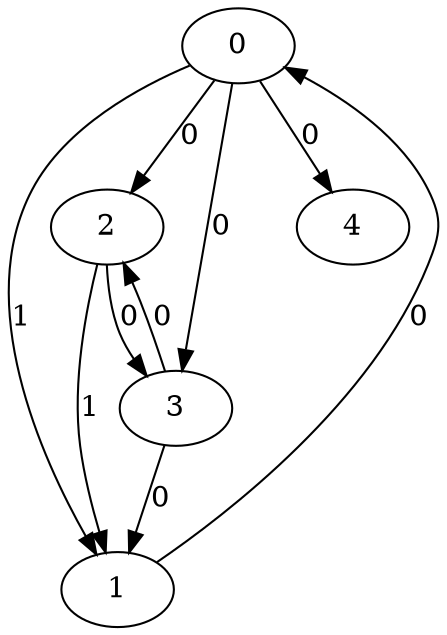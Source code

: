 // Source:1987 Canonical: -1 1 0 0 0 0 -1 -1 -1 -1 -1 1 -1 0 -1 -1 0 0 -1 -1 -1 -1 -1 -1 -1
digraph HRA_from_1987_graph_000 {
  0 -> 1 [label="1"];
  0 -> 2 [label="0"];
  0 -> 3 [label="0"];
  1 -> 0 [label="0"];
  2 -> 1 [label="1"];
  2 -> 3 [label="0"];
  3 -> 1 [label="0"];
  3 -> 2 [label="0"];
  0 -> 4 [label="0"];
}

// Source:1987 Canonical: -1 1 0 0 0 0 -1 -1 -1 -1 -1 1 -1 0 -1 -1 0 0 -1 -1 0 -1 -1 -1 -1
digraph HRA_from_1987_graph_001 {
  0 -> 1 [label="1"];
  0 -> 2 [label="0"];
  0 -> 3 [label="0"];
  1 -> 0 [label="0"];
  2 -> 1 [label="1"];
  2 -> 3 [label="0"];
  3 -> 1 [label="0"];
  3 -> 2 [label="0"];
  0 -> 4 [label="0"];
  4 -> 0 [label="0"];
}

// Source:1987 Canonical: -1 1 0 0 -1 0 -1 -1 -1 0 -1 1 -1 0 -1 -1 0 0 -1 -1 -1 -1 -1 -1 -1
digraph HRA_from_1987_graph_002 {
  0 -> 1 [label="1"];
  0 -> 2 [label="0"];
  0 -> 3 [label="0"];
  1 -> 0 [label="0"];
  2 -> 1 [label="1"];
  2 -> 3 [label="0"];
  3 -> 1 [label="0"];
  3 -> 2 [label="0"];
  1 -> 4 [label="0"];
}

// Source:1987 Canonical: -1 1 0 0 0 0 -1 -1 -1 0 -1 1 -1 0 -1 -1 0 0 -1 -1 -1 -1 -1 -1 -1
digraph HRA_from_1987_graph_003 {
  0 -> 1 [label="1"];
  0 -> 2 [label="0"];
  0 -> 3 [label="0"];
  1 -> 0 [label="0"];
  2 -> 1 [label="1"];
  2 -> 3 [label="0"];
  3 -> 1 [label="0"];
  3 -> 2 [label="0"];
  0 -> 4 [label="0"];
  1 -> 4 [label="0"];
}

// Source:1987 Canonical: -1 1 0 0 -1 0 -1 -1 -1 0 -1 1 -1 0 -1 -1 0 0 -1 -1 0 -1 -1 -1 -1
digraph HRA_from_1987_graph_004 {
  0 -> 1 [label="1"];
  0 -> 2 [label="0"];
  0 -> 3 [label="0"];
  1 -> 0 [label="0"];
  2 -> 1 [label="1"];
  2 -> 3 [label="0"];
  3 -> 1 [label="0"];
  3 -> 2 [label="0"];
  4 -> 0 [label="0"];
  1 -> 4 [label="0"];
}

// Source:1987 Canonical: -1 1 0 0 0 0 -1 -1 -1 0 -1 1 -1 0 -1 -1 0 0 -1 -1 0 -1 -1 -1 -1
digraph HRA_from_1987_graph_005 {
  0 -> 1 [label="1"];
  0 -> 2 [label="0"];
  0 -> 3 [label="0"];
  1 -> 0 [label="0"];
  2 -> 1 [label="1"];
  2 -> 3 [label="0"];
  3 -> 1 [label="0"];
  3 -> 2 [label="0"];
  0 -> 4 [label="0"];
  4 -> 0 [label="0"];
  1 -> 4 [label="0"];
}

// Source:1987 Canonical: -1 1 0 0 0 0 -1 -1 -1 -1 -1 1 -1 0 -1 -1 0 0 -1 -1 -1 0 -1 -1 -1
digraph HRA_from_1987_graph_006 {
  0 -> 1 [label="1"];
  0 -> 2 [label="0"];
  0 -> 3 [label="0"];
  1 -> 0 [label="0"];
  2 -> 1 [label="1"];
  2 -> 3 [label="0"];
  3 -> 1 [label="0"];
  3 -> 2 [label="0"];
  0 -> 4 [label="0"];
  4 -> 1 [label="0"];
}

// Source:1987 Canonical: -1 1 0 0 0 0 -1 -1 -1 -1 -1 1 -1 0 -1 -1 0 0 -1 -1 0 0 -1 -1 -1
digraph HRA_from_1987_graph_007 {
  0 -> 1 [label="1"];
  0 -> 2 [label="0"];
  0 -> 3 [label="0"];
  1 -> 0 [label="0"];
  2 -> 1 [label="1"];
  2 -> 3 [label="0"];
  3 -> 1 [label="0"];
  3 -> 2 [label="0"];
  0 -> 4 [label="0"];
  4 -> 0 [label="0"];
  4 -> 1 [label="0"];
}

// Source:1987 Canonical: -1 1 0 0 -1 0 -1 -1 -1 0 -1 1 -1 0 -1 -1 0 0 -1 -1 -1 0 -1 -1 -1
digraph HRA_from_1987_graph_008 {
  0 -> 1 [label="1"];
  0 -> 2 [label="0"];
  0 -> 3 [label="0"];
  1 -> 0 [label="0"];
  2 -> 1 [label="1"];
  2 -> 3 [label="0"];
  3 -> 1 [label="0"];
  3 -> 2 [label="0"];
  1 -> 4 [label="0"];
  4 -> 1 [label="0"];
}

// Source:1987 Canonical: -1 1 0 0 0 0 -1 -1 -1 0 -1 1 -1 0 -1 -1 0 0 -1 -1 -1 0 -1 -1 -1
digraph HRA_from_1987_graph_009 {
  0 -> 1 [label="1"];
  0 -> 2 [label="0"];
  0 -> 3 [label="0"];
  1 -> 0 [label="0"];
  2 -> 1 [label="1"];
  2 -> 3 [label="0"];
  3 -> 1 [label="0"];
  3 -> 2 [label="0"];
  0 -> 4 [label="0"];
  1 -> 4 [label="0"];
  4 -> 1 [label="0"];
}

// Source:1987 Canonical: -1 1 0 0 -1 0 -1 -1 -1 0 -1 1 -1 0 -1 -1 0 0 -1 -1 0 0 -1 -1 -1
digraph HRA_from_1987_graph_010 {
  0 -> 1 [label="1"];
  0 -> 2 [label="0"];
  0 -> 3 [label="0"];
  1 -> 0 [label="0"];
  2 -> 1 [label="1"];
  2 -> 3 [label="0"];
  3 -> 1 [label="0"];
  3 -> 2 [label="0"];
  4 -> 0 [label="0"];
  1 -> 4 [label="0"];
  4 -> 1 [label="0"];
}

// Source:1987 Canonical: -1 1 0 0 0 0 -1 -1 -1 0 -1 1 -1 0 -1 -1 0 0 -1 -1 0 0 -1 -1 -1
digraph HRA_from_1987_graph_011 {
  0 -> 1 [label="1"];
  0 -> 2 [label="0"];
  0 -> 3 [label="0"];
  1 -> 0 [label="0"];
  2 -> 1 [label="1"];
  2 -> 3 [label="0"];
  3 -> 1 [label="0"];
  3 -> 2 [label="0"];
  0 -> 4 [label="0"];
  4 -> 0 [label="0"];
  1 -> 4 [label="0"];
  4 -> 1 [label="0"];
}

// Source:1987 Canonical: -1 1 0 0 -1 0 -1 -1 -1 -1 -1 1 -1 0 0 -1 0 0 -1 -1 -1 -1 -1 -1 -1
digraph HRA_from_1987_graph_012 {
  0 -> 1 [label="1"];
  0 -> 2 [label="0"];
  0 -> 3 [label="0"];
  1 -> 0 [label="0"];
  2 -> 1 [label="1"];
  2 -> 3 [label="0"];
  3 -> 1 [label="0"];
  3 -> 2 [label="0"];
  2 -> 4 [label="0"];
}

// Source:1987 Canonical: -1 1 0 0 0 0 -1 -1 -1 -1 -1 1 -1 0 0 -1 0 0 -1 -1 -1 -1 -1 -1 -1
digraph HRA_from_1987_graph_013 {
  0 -> 1 [label="1"];
  0 -> 2 [label="0"];
  0 -> 3 [label="0"];
  1 -> 0 [label="0"];
  2 -> 1 [label="1"];
  2 -> 3 [label="0"];
  3 -> 1 [label="0"];
  3 -> 2 [label="0"];
  0 -> 4 [label="0"];
  2 -> 4 [label="0"];
}

// Source:1987 Canonical: -1 1 0 0 -1 0 -1 -1 -1 -1 -1 1 -1 0 0 -1 0 0 -1 -1 0 -1 -1 -1 -1
digraph HRA_from_1987_graph_014 {
  0 -> 1 [label="1"];
  0 -> 2 [label="0"];
  0 -> 3 [label="0"];
  1 -> 0 [label="0"];
  2 -> 1 [label="1"];
  2 -> 3 [label="0"];
  3 -> 1 [label="0"];
  3 -> 2 [label="0"];
  4 -> 0 [label="0"];
  2 -> 4 [label="0"];
}

// Source:1987 Canonical: -1 1 0 0 0 0 -1 -1 -1 -1 -1 1 -1 0 0 -1 0 0 -1 -1 0 -1 -1 -1 -1
digraph HRA_from_1987_graph_015 {
  0 -> 1 [label="1"];
  0 -> 2 [label="0"];
  0 -> 3 [label="0"];
  1 -> 0 [label="0"];
  2 -> 1 [label="1"];
  2 -> 3 [label="0"];
  3 -> 1 [label="0"];
  3 -> 2 [label="0"];
  0 -> 4 [label="0"];
  4 -> 0 [label="0"];
  2 -> 4 [label="0"];
}

// Source:1987 Canonical: -1 1 0 0 -1 0 -1 -1 -1 0 -1 1 -1 0 0 -1 0 0 -1 -1 -1 -1 -1 -1 -1
digraph HRA_from_1987_graph_016 {
  0 -> 1 [label="1"];
  0 -> 2 [label="0"];
  0 -> 3 [label="0"];
  1 -> 0 [label="0"];
  2 -> 1 [label="1"];
  2 -> 3 [label="0"];
  3 -> 1 [label="0"];
  3 -> 2 [label="0"];
  1 -> 4 [label="0"];
  2 -> 4 [label="0"];
}

// Source:1987 Canonical: -1 1 0 0 0 0 -1 -1 -1 0 -1 1 -1 0 0 -1 0 0 -1 -1 -1 -1 -1 -1 -1
digraph HRA_from_1987_graph_017 {
  0 -> 1 [label="1"];
  0 -> 2 [label="0"];
  0 -> 3 [label="0"];
  1 -> 0 [label="0"];
  2 -> 1 [label="1"];
  2 -> 3 [label="0"];
  3 -> 1 [label="0"];
  3 -> 2 [label="0"];
  0 -> 4 [label="0"];
  1 -> 4 [label="0"];
  2 -> 4 [label="0"];
}

// Source:1987 Canonical: -1 1 0 0 -1 0 -1 -1 -1 0 -1 1 -1 0 0 -1 0 0 -1 -1 0 -1 -1 -1 -1
digraph HRA_from_1987_graph_018 {
  0 -> 1 [label="1"];
  0 -> 2 [label="0"];
  0 -> 3 [label="0"];
  1 -> 0 [label="0"];
  2 -> 1 [label="1"];
  2 -> 3 [label="0"];
  3 -> 1 [label="0"];
  3 -> 2 [label="0"];
  4 -> 0 [label="0"];
  1 -> 4 [label="0"];
  2 -> 4 [label="0"];
}

// Source:1987 Canonical: -1 1 0 0 0 0 -1 -1 -1 0 -1 1 -1 0 0 -1 0 0 -1 -1 0 -1 -1 -1 -1
digraph HRA_from_1987_graph_019 {
  0 -> 1 [label="1"];
  0 -> 2 [label="0"];
  0 -> 3 [label="0"];
  1 -> 0 [label="0"];
  2 -> 1 [label="1"];
  2 -> 3 [label="0"];
  3 -> 1 [label="0"];
  3 -> 2 [label="0"];
  0 -> 4 [label="0"];
  4 -> 0 [label="0"];
  1 -> 4 [label="0"];
  2 -> 4 [label="0"];
}

// Source:1987 Canonical: -1 1 0 0 -1 0 -1 -1 -1 -1 -1 1 -1 0 0 -1 0 0 -1 -1 -1 0 -1 -1 -1
digraph HRA_from_1987_graph_020 {
  0 -> 1 [label="1"];
  0 -> 2 [label="0"];
  0 -> 3 [label="0"];
  1 -> 0 [label="0"];
  2 -> 1 [label="1"];
  2 -> 3 [label="0"];
  3 -> 1 [label="0"];
  3 -> 2 [label="0"];
  4 -> 1 [label="0"];
  2 -> 4 [label="0"];
}

// Source:1987 Canonical: -1 1 0 0 0 0 -1 -1 -1 -1 -1 1 -1 0 0 -1 0 0 -1 -1 -1 0 -1 -1 -1
digraph HRA_from_1987_graph_021 {
  0 -> 1 [label="1"];
  0 -> 2 [label="0"];
  0 -> 3 [label="0"];
  1 -> 0 [label="0"];
  2 -> 1 [label="1"];
  2 -> 3 [label="0"];
  3 -> 1 [label="0"];
  3 -> 2 [label="0"];
  0 -> 4 [label="0"];
  4 -> 1 [label="0"];
  2 -> 4 [label="0"];
}

// Source:1987 Canonical: -1 1 0 0 -1 0 -1 -1 -1 -1 -1 1 -1 0 0 -1 0 0 -1 -1 0 0 -1 -1 -1
digraph HRA_from_1987_graph_022 {
  0 -> 1 [label="1"];
  0 -> 2 [label="0"];
  0 -> 3 [label="0"];
  1 -> 0 [label="0"];
  2 -> 1 [label="1"];
  2 -> 3 [label="0"];
  3 -> 1 [label="0"];
  3 -> 2 [label="0"];
  4 -> 0 [label="0"];
  4 -> 1 [label="0"];
  2 -> 4 [label="0"];
}

// Source:1987 Canonical: -1 1 0 0 0 0 -1 -1 -1 -1 -1 1 -1 0 0 -1 0 0 -1 -1 0 0 -1 -1 -1
digraph HRA_from_1987_graph_023 {
  0 -> 1 [label="1"];
  0 -> 2 [label="0"];
  0 -> 3 [label="0"];
  1 -> 0 [label="0"];
  2 -> 1 [label="1"];
  2 -> 3 [label="0"];
  3 -> 1 [label="0"];
  3 -> 2 [label="0"];
  0 -> 4 [label="0"];
  4 -> 0 [label="0"];
  4 -> 1 [label="0"];
  2 -> 4 [label="0"];
}

// Source:1987 Canonical: -1 1 0 0 -1 0 -1 -1 -1 0 -1 1 -1 0 0 -1 0 0 -1 -1 -1 0 -1 -1 -1
digraph HRA_from_1987_graph_024 {
  0 -> 1 [label="1"];
  0 -> 2 [label="0"];
  0 -> 3 [label="0"];
  1 -> 0 [label="0"];
  2 -> 1 [label="1"];
  2 -> 3 [label="0"];
  3 -> 1 [label="0"];
  3 -> 2 [label="0"];
  1 -> 4 [label="0"];
  4 -> 1 [label="0"];
  2 -> 4 [label="0"];
}

// Source:1987 Canonical: -1 1 0 0 0 0 -1 -1 -1 0 -1 1 -1 0 0 -1 0 0 -1 -1 -1 0 -1 -1 -1
digraph HRA_from_1987_graph_025 {
  0 -> 1 [label="1"];
  0 -> 2 [label="0"];
  0 -> 3 [label="0"];
  1 -> 0 [label="0"];
  2 -> 1 [label="1"];
  2 -> 3 [label="0"];
  3 -> 1 [label="0"];
  3 -> 2 [label="0"];
  0 -> 4 [label="0"];
  1 -> 4 [label="0"];
  4 -> 1 [label="0"];
  2 -> 4 [label="0"];
}

// Source:1987 Canonical: -1 1 0 0 -1 0 -1 -1 -1 0 -1 1 -1 0 0 -1 0 0 -1 -1 0 0 -1 -1 -1
digraph HRA_from_1987_graph_026 {
  0 -> 1 [label="1"];
  0 -> 2 [label="0"];
  0 -> 3 [label="0"];
  1 -> 0 [label="0"];
  2 -> 1 [label="1"];
  2 -> 3 [label="0"];
  3 -> 1 [label="0"];
  3 -> 2 [label="0"];
  4 -> 0 [label="0"];
  1 -> 4 [label="0"];
  4 -> 1 [label="0"];
  2 -> 4 [label="0"];
}

// Source:1987 Canonical: -1 1 0 0 0 0 -1 -1 -1 0 -1 1 -1 0 0 -1 0 0 -1 -1 0 0 -1 -1 -1
digraph HRA_from_1987_graph_027 {
  0 -> 1 [label="1"];
  0 -> 2 [label="0"];
  0 -> 3 [label="0"];
  1 -> 0 [label="0"];
  2 -> 1 [label="1"];
  2 -> 3 [label="0"];
  3 -> 1 [label="0"];
  3 -> 2 [label="0"];
  0 -> 4 [label="0"];
  4 -> 0 [label="0"];
  1 -> 4 [label="0"];
  4 -> 1 [label="0"];
  2 -> 4 [label="0"];
}

// Source:1987 Canonical: -1 1 0 0 0 0 -1 -1 -1 -1 -1 1 -1 0 -1 -1 0 0 -1 -1 -1 -1 0 -1 -1
digraph HRA_from_1987_graph_028 {
  0 -> 1 [label="1"];
  0 -> 2 [label="0"];
  0 -> 3 [label="0"];
  1 -> 0 [label="0"];
  2 -> 1 [label="1"];
  2 -> 3 [label="0"];
  3 -> 1 [label="0"];
  3 -> 2 [label="0"];
  0 -> 4 [label="0"];
  4 -> 2 [label="0"];
}

// Source:1987 Canonical: -1 1 0 0 0 0 -1 -1 -1 -1 -1 1 -1 0 -1 -1 0 0 -1 -1 0 -1 0 -1 -1
digraph HRA_from_1987_graph_029 {
  0 -> 1 [label="1"];
  0 -> 2 [label="0"];
  0 -> 3 [label="0"];
  1 -> 0 [label="0"];
  2 -> 1 [label="1"];
  2 -> 3 [label="0"];
  3 -> 1 [label="0"];
  3 -> 2 [label="0"];
  0 -> 4 [label="0"];
  4 -> 0 [label="0"];
  4 -> 2 [label="0"];
}

// Source:1987 Canonical: -1 1 0 0 -1 0 -1 -1 -1 0 -1 1 -1 0 -1 -1 0 0 -1 -1 -1 -1 0 -1 -1
digraph HRA_from_1987_graph_030 {
  0 -> 1 [label="1"];
  0 -> 2 [label="0"];
  0 -> 3 [label="0"];
  1 -> 0 [label="0"];
  2 -> 1 [label="1"];
  2 -> 3 [label="0"];
  3 -> 1 [label="0"];
  3 -> 2 [label="0"];
  1 -> 4 [label="0"];
  4 -> 2 [label="0"];
}

// Source:1987 Canonical: -1 1 0 0 0 0 -1 -1 -1 0 -1 1 -1 0 -1 -1 0 0 -1 -1 -1 -1 0 -1 -1
digraph HRA_from_1987_graph_031 {
  0 -> 1 [label="1"];
  0 -> 2 [label="0"];
  0 -> 3 [label="0"];
  1 -> 0 [label="0"];
  2 -> 1 [label="1"];
  2 -> 3 [label="0"];
  3 -> 1 [label="0"];
  3 -> 2 [label="0"];
  0 -> 4 [label="0"];
  1 -> 4 [label="0"];
  4 -> 2 [label="0"];
}

// Source:1987 Canonical: -1 1 0 0 -1 0 -1 -1 -1 0 -1 1 -1 0 -1 -1 0 0 -1 -1 0 -1 0 -1 -1
digraph HRA_from_1987_graph_032 {
  0 -> 1 [label="1"];
  0 -> 2 [label="0"];
  0 -> 3 [label="0"];
  1 -> 0 [label="0"];
  2 -> 1 [label="1"];
  2 -> 3 [label="0"];
  3 -> 1 [label="0"];
  3 -> 2 [label="0"];
  4 -> 0 [label="0"];
  1 -> 4 [label="0"];
  4 -> 2 [label="0"];
}

// Source:1987 Canonical: -1 1 0 0 0 0 -1 -1 -1 0 -1 1 -1 0 -1 -1 0 0 -1 -1 0 -1 0 -1 -1
digraph HRA_from_1987_graph_033 {
  0 -> 1 [label="1"];
  0 -> 2 [label="0"];
  0 -> 3 [label="0"];
  1 -> 0 [label="0"];
  2 -> 1 [label="1"];
  2 -> 3 [label="0"];
  3 -> 1 [label="0"];
  3 -> 2 [label="0"];
  0 -> 4 [label="0"];
  4 -> 0 [label="0"];
  1 -> 4 [label="0"];
  4 -> 2 [label="0"];
}

// Source:1987 Canonical: -1 1 0 0 0 0 -1 -1 -1 -1 -1 1 -1 0 -1 -1 0 0 -1 -1 -1 0 0 -1 -1
digraph HRA_from_1987_graph_034 {
  0 -> 1 [label="1"];
  0 -> 2 [label="0"];
  0 -> 3 [label="0"];
  1 -> 0 [label="0"];
  2 -> 1 [label="1"];
  2 -> 3 [label="0"];
  3 -> 1 [label="0"];
  3 -> 2 [label="0"];
  0 -> 4 [label="0"];
  4 -> 1 [label="0"];
  4 -> 2 [label="0"];
}

// Source:1987 Canonical: -1 1 0 0 0 0 -1 -1 -1 -1 -1 1 -1 0 -1 -1 0 0 -1 -1 0 0 0 -1 -1
digraph HRA_from_1987_graph_035 {
  0 -> 1 [label="1"];
  0 -> 2 [label="0"];
  0 -> 3 [label="0"];
  1 -> 0 [label="0"];
  2 -> 1 [label="1"];
  2 -> 3 [label="0"];
  3 -> 1 [label="0"];
  3 -> 2 [label="0"];
  0 -> 4 [label="0"];
  4 -> 0 [label="0"];
  4 -> 1 [label="0"];
  4 -> 2 [label="0"];
}

// Source:1987 Canonical: -1 1 0 0 -1 0 -1 -1 -1 0 -1 1 -1 0 -1 -1 0 0 -1 -1 -1 0 0 -1 -1
digraph HRA_from_1987_graph_036 {
  0 -> 1 [label="1"];
  0 -> 2 [label="0"];
  0 -> 3 [label="0"];
  1 -> 0 [label="0"];
  2 -> 1 [label="1"];
  2 -> 3 [label="0"];
  3 -> 1 [label="0"];
  3 -> 2 [label="0"];
  1 -> 4 [label="0"];
  4 -> 1 [label="0"];
  4 -> 2 [label="0"];
}

// Source:1987 Canonical: -1 1 0 0 0 0 -1 -1 -1 0 -1 1 -1 0 -1 -1 0 0 -1 -1 -1 0 0 -1 -1
digraph HRA_from_1987_graph_037 {
  0 -> 1 [label="1"];
  0 -> 2 [label="0"];
  0 -> 3 [label="0"];
  1 -> 0 [label="0"];
  2 -> 1 [label="1"];
  2 -> 3 [label="0"];
  3 -> 1 [label="0"];
  3 -> 2 [label="0"];
  0 -> 4 [label="0"];
  1 -> 4 [label="0"];
  4 -> 1 [label="0"];
  4 -> 2 [label="0"];
}

// Source:1987 Canonical: -1 1 0 0 -1 0 -1 -1 -1 0 -1 1 -1 0 -1 -1 0 0 -1 -1 0 0 0 -1 -1
digraph HRA_from_1987_graph_038 {
  0 -> 1 [label="1"];
  0 -> 2 [label="0"];
  0 -> 3 [label="0"];
  1 -> 0 [label="0"];
  2 -> 1 [label="1"];
  2 -> 3 [label="0"];
  3 -> 1 [label="0"];
  3 -> 2 [label="0"];
  4 -> 0 [label="0"];
  1 -> 4 [label="0"];
  4 -> 1 [label="0"];
  4 -> 2 [label="0"];
}

// Source:1987 Canonical: -1 1 0 0 0 0 -1 -1 -1 0 -1 1 -1 0 -1 -1 0 0 -1 -1 0 0 0 -1 -1
digraph HRA_from_1987_graph_039 {
  0 -> 1 [label="1"];
  0 -> 2 [label="0"];
  0 -> 3 [label="0"];
  1 -> 0 [label="0"];
  2 -> 1 [label="1"];
  2 -> 3 [label="0"];
  3 -> 1 [label="0"];
  3 -> 2 [label="0"];
  0 -> 4 [label="0"];
  4 -> 0 [label="0"];
  1 -> 4 [label="0"];
  4 -> 1 [label="0"];
  4 -> 2 [label="0"];
}

// Source:1987 Canonical: -1 1 0 0 -1 0 -1 -1 -1 -1 -1 1 -1 0 0 -1 0 0 -1 -1 -1 -1 0 -1 -1
digraph HRA_from_1987_graph_040 {
  0 -> 1 [label="1"];
  0 -> 2 [label="0"];
  0 -> 3 [label="0"];
  1 -> 0 [label="0"];
  2 -> 1 [label="1"];
  2 -> 3 [label="0"];
  3 -> 1 [label="0"];
  3 -> 2 [label="0"];
  2 -> 4 [label="0"];
  4 -> 2 [label="0"];
}

// Source:1987 Canonical: -1 1 0 0 0 0 -1 -1 -1 -1 -1 1 -1 0 0 -1 0 0 -1 -1 -1 -1 0 -1 -1
digraph HRA_from_1987_graph_041 {
  0 -> 1 [label="1"];
  0 -> 2 [label="0"];
  0 -> 3 [label="0"];
  1 -> 0 [label="0"];
  2 -> 1 [label="1"];
  2 -> 3 [label="0"];
  3 -> 1 [label="0"];
  3 -> 2 [label="0"];
  0 -> 4 [label="0"];
  2 -> 4 [label="0"];
  4 -> 2 [label="0"];
}

// Source:1987 Canonical: -1 1 0 0 -1 0 -1 -1 -1 -1 -1 1 -1 0 0 -1 0 0 -1 -1 0 -1 0 -1 -1
digraph HRA_from_1987_graph_042 {
  0 -> 1 [label="1"];
  0 -> 2 [label="0"];
  0 -> 3 [label="0"];
  1 -> 0 [label="0"];
  2 -> 1 [label="1"];
  2 -> 3 [label="0"];
  3 -> 1 [label="0"];
  3 -> 2 [label="0"];
  4 -> 0 [label="0"];
  2 -> 4 [label="0"];
  4 -> 2 [label="0"];
}

// Source:1987 Canonical: -1 1 0 0 0 0 -1 -1 -1 -1 -1 1 -1 0 0 -1 0 0 -1 -1 0 -1 0 -1 -1
digraph HRA_from_1987_graph_043 {
  0 -> 1 [label="1"];
  0 -> 2 [label="0"];
  0 -> 3 [label="0"];
  1 -> 0 [label="0"];
  2 -> 1 [label="1"];
  2 -> 3 [label="0"];
  3 -> 1 [label="0"];
  3 -> 2 [label="0"];
  0 -> 4 [label="0"];
  4 -> 0 [label="0"];
  2 -> 4 [label="0"];
  4 -> 2 [label="0"];
}

// Source:1987 Canonical: -1 1 0 0 -1 0 -1 -1 -1 0 -1 1 -1 0 0 -1 0 0 -1 -1 -1 -1 0 -1 -1
digraph HRA_from_1987_graph_044 {
  0 -> 1 [label="1"];
  0 -> 2 [label="0"];
  0 -> 3 [label="0"];
  1 -> 0 [label="0"];
  2 -> 1 [label="1"];
  2 -> 3 [label="0"];
  3 -> 1 [label="0"];
  3 -> 2 [label="0"];
  1 -> 4 [label="0"];
  2 -> 4 [label="0"];
  4 -> 2 [label="0"];
}

// Source:1987 Canonical: -1 1 0 0 0 0 -1 -1 -1 0 -1 1 -1 0 0 -1 0 0 -1 -1 -1 -1 0 -1 -1
digraph HRA_from_1987_graph_045 {
  0 -> 1 [label="1"];
  0 -> 2 [label="0"];
  0 -> 3 [label="0"];
  1 -> 0 [label="0"];
  2 -> 1 [label="1"];
  2 -> 3 [label="0"];
  3 -> 1 [label="0"];
  3 -> 2 [label="0"];
  0 -> 4 [label="0"];
  1 -> 4 [label="0"];
  2 -> 4 [label="0"];
  4 -> 2 [label="0"];
}

// Source:1987 Canonical: -1 1 0 0 -1 0 -1 -1 -1 0 -1 1 -1 0 0 -1 0 0 -1 -1 0 -1 0 -1 -1
digraph HRA_from_1987_graph_046 {
  0 -> 1 [label="1"];
  0 -> 2 [label="0"];
  0 -> 3 [label="0"];
  1 -> 0 [label="0"];
  2 -> 1 [label="1"];
  2 -> 3 [label="0"];
  3 -> 1 [label="0"];
  3 -> 2 [label="0"];
  4 -> 0 [label="0"];
  1 -> 4 [label="0"];
  2 -> 4 [label="0"];
  4 -> 2 [label="0"];
}

// Source:1987 Canonical: -1 1 0 0 0 0 -1 -1 -1 0 -1 1 -1 0 0 -1 0 0 -1 -1 0 -1 0 -1 -1
digraph HRA_from_1987_graph_047 {
  0 -> 1 [label="1"];
  0 -> 2 [label="0"];
  0 -> 3 [label="0"];
  1 -> 0 [label="0"];
  2 -> 1 [label="1"];
  2 -> 3 [label="0"];
  3 -> 1 [label="0"];
  3 -> 2 [label="0"];
  0 -> 4 [label="0"];
  4 -> 0 [label="0"];
  1 -> 4 [label="0"];
  2 -> 4 [label="0"];
  4 -> 2 [label="0"];
}

// Source:1987 Canonical: -1 1 0 0 -1 0 -1 -1 -1 -1 -1 1 -1 0 0 -1 0 0 -1 -1 -1 0 0 -1 -1
digraph HRA_from_1987_graph_048 {
  0 -> 1 [label="1"];
  0 -> 2 [label="0"];
  0 -> 3 [label="0"];
  1 -> 0 [label="0"];
  2 -> 1 [label="1"];
  2 -> 3 [label="0"];
  3 -> 1 [label="0"];
  3 -> 2 [label="0"];
  4 -> 1 [label="0"];
  2 -> 4 [label="0"];
  4 -> 2 [label="0"];
}

// Source:1987 Canonical: -1 1 0 0 0 0 -1 -1 -1 -1 -1 1 -1 0 0 -1 0 0 -1 -1 -1 0 0 -1 -1
digraph HRA_from_1987_graph_049 {
  0 -> 1 [label="1"];
  0 -> 2 [label="0"];
  0 -> 3 [label="0"];
  1 -> 0 [label="0"];
  2 -> 1 [label="1"];
  2 -> 3 [label="0"];
  3 -> 1 [label="0"];
  3 -> 2 [label="0"];
  0 -> 4 [label="0"];
  4 -> 1 [label="0"];
  2 -> 4 [label="0"];
  4 -> 2 [label="0"];
}

// Source:1987 Canonical: -1 1 0 0 -1 0 -1 -1 -1 -1 -1 1 -1 0 0 -1 0 0 -1 -1 0 0 0 -1 -1
digraph HRA_from_1987_graph_050 {
  0 -> 1 [label="1"];
  0 -> 2 [label="0"];
  0 -> 3 [label="0"];
  1 -> 0 [label="0"];
  2 -> 1 [label="1"];
  2 -> 3 [label="0"];
  3 -> 1 [label="0"];
  3 -> 2 [label="0"];
  4 -> 0 [label="0"];
  4 -> 1 [label="0"];
  2 -> 4 [label="0"];
  4 -> 2 [label="0"];
}

// Source:1987 Canonical: -1 1 0 0 0 0 -1 -1 -1 -1 -1 1 -1 0 0 -1 0 0 -1 -1 0 0 0 -1 -1
digraph HRA_from_1987_graph_051 {
  0 -> 1 [label="1"];
  0 -> 2 [label="0"];
  0 -> 3 [label="0"];
  1 -> 0 [label="0"];
  2 -> 1 [label="1"];
  2 -> 3 [label="0"];
  3 -> 1 [label="0"];
  3 -> 2 [label="0"];
  0 -> 4 [label="0"];
  4 -> 0 [label="0"];
  4 -> 1 [label="0"];
  2 -> 4 [label="0"];
  4 -> 2 [label="0"];
}

// Source:1987 Canonical: -1 1 0 0 -1 0 -1 -1 -1 0 -1 1 -1 0 0 -1 0 0 -1 -1 -1 0 0 -1 -1
digraph HRA_from_1987_graph_052 {
  0 -> 1 [label="1"];
  0 -> 2 [label="0"];
  0 -> 3 [label="0"];
  1 -> 0 [label="0"];
  2 -> 1 [label="1"];
  2 -> 3 [label="0"];
  3 -> 1 [label="0"];
  3 -> 2 [label="0"];
  1 -> 4 [label="0"];
  4 -> 1 [label="0"];
  2 -> 4 [label="0"];
  4 -> 2 [label="0"];
}

// Source:1987 Canonical: -1 1 0 0 0 0 -1 -1 -1 0 -1 1 -1 0 0 -1 0 0 -1 -1 -1 0 0 -1 -1
digraph HRA_from_1987_graph_053 {
  0 -> 1 [label="1"];
  0 -> 2 [label="0"];
  0 -> 3 [label="0"];
  1 -> 0 [label="0"];
  2 -> 1 [label="1"];
  2 -> 3 [label="0"];
  3 -> 1 [label="0"];
  3 -> 2 [label="0"];
  0 -> 4 [label="0"];
  1 -> 4 [label="0"];
  4 -> 1 [label="0"];
  2 -> 4 [label="0"];
  4 -> 2 [label="0"];
}

// Source:1987 Canonical: -1 1 0 0 -1 0 -1 -1 -1 0 -1 1 -1 0 0 -1 0 0 -1 -1 0 0 0 -1 -1
digraph HRA_from_1987_graph_054 {
  0 -> 1 [label="1"];
  0 -> 2 [label="0"];
  0 -> 3 [label="0"];
  1 -> 0 [label="0"];
  2 -> 1 [label="1"];
  2 -> 3 [label="0"];
  3 -> 1 [label="0"];
  3 -> 2 [label="0"];
  4 -> 0 [label="0"];
  1 -> 4 [label="0"];
  4 -> 1 [label="0"];
  2 -> 4 [label="0"];
  4 -> 2 [label="0"];
}

// Source:1987 Canonical: -1 1 0 0 0 0 -1 -1 -1 0 -1 1 -1 0 0 -1 0 0 -1 -1 0 0 0 -1 -1
digraph HRA_from_1987_graph_055 {
  0 -> 1 [label="1"];
  0 -> 2 [label="0"];
  0 -> 3 [label="0"];
  1 -> 0 [label="0"];
  2 -> 1 [label="1"];
  2 -> 3 [label="0"];
  3 -> 1 [label="0"];
  3 -> 2 [label="0"];
  0 -> 4 [label="0"];
  4 -> 0 [label="0"];
  1 -> 4 [label="0"];
  4 -> 1 [label="0"];
  2 -> 4 [label="0"];
  4 -> 2 [label="0"];
}

// Source:1987 Canonical: -1 1 0 0 -1 0 -1 -1 -1 -1 -1 1 -1 0 -1 -1 0 0 -1 0 -1 -1 -1 -1 -1
digraph HRA_from_1987_graph_056 {
  0 -> 1 [label="1"];
  0 -> 2 [label="0"];
  0 -> 3 [label="0"];
  1 -> 0 [label="0"];
  2 -> 1 [label="1"];
  2 -> 3 [label="0"];
  3 -> 1 [label="0"];
  3 -> 2 [label="0"];
  3 -> 4 [label="0"];
}

// Source:1987 Canonical: -1 1 0 0 0 0 -1 -1 -1 -1 -1 1 -1 0 -1 -1 0 0 -1 0 -1 -1 -1 -1 -1
digraph HRA_from_1987_graph_057 {
  0 -> 1 [label="1"];
  0 -> 2 [label="0"];
  0 -> 3 [label="0"];
  1 -> 0 [label="0"];
  2 -> 1 [label="1"];
  2 -> 3 [label="0"];
  3 -> 1 [label="0"];
  3 -> 2 [label="0"];
  0 -> 4 [label="0"];
  3 -> 4 [label="0"];
}

// Source:1987 Canonical: -1 1 0 0 -1 0 -1 -1 -1 -1 -1 1 -1 0 -1 -1 0 0 -1 0 0 -1 -1 -1 -1
digraph HRA_from_1987_graph_058 {
  0 -> 1 [label="1"];
  0 -> 2 [label="0"];
  0 -> 3 [label="0"];
  1 -> 0 [label="0"];
  2 -> 1 [label="1"];
  2 -> 3 [label="0"];
  3 -> 1 [label="0"];
  3 -> 2 [label="0"];
  4 -> 0 [label="0"];
  3 -> 4 [label="0"];
}

// Source:1987 Canonical: -1 1 0 0 0 0 -1 -1 -1 -1 -1 1 -1 0 -1 -1 0 0 -1 0 0 -1 -1 -1 -1
digraph HRA_from_1987_graph_059 {
  0 -> 1 [label="1"];
  0 -> 2 [label="0"];
  0 -> 3 [label="0"];
  1 -> 0 [label="0"];
  2 -> 1 [label="1"];
  2 -> 3 [label="0"];
  3 -> 1 [label="0"];
  3 -> 2 [label="0"];
  0 -> 4 [label="0"];
  4 -> 0 [label="0"];
  3 -> 4 [label="0"];
}

// Source:1987 Canonical: -1 1 0 0 -1 0 -1 -1 -1 0 -1 1 -1 0 -1 -1 0 0 -1 0 -1 -1 -1 -1 -1
digraph HRA_from_1987_graph_060 {
  0 -> 1 [label="1"];
  0 -> 2 [label="0"];
  0 -> 3 [label="0"];
  1 -> 0 [label="0"];
  2 -> 1 [label="1"];
  2 -> 3 [label="0"];
  3 -> 1 [label="0"];
  3 -> 2 [label="0"];
  1 -> 4 [label="0"];
  3 -> 4 [label="0"];
}

// Source:1987 Canonical: -1 1 0 0 0 0 -1 -1 -1 0 -1 1 -1 0 -1 -1 0 0 -1 0 -1 -1 -1 -1 -1
digraph HRA_from_1987_graph_061 {
  0 -> 1 [label="1"];
  0 -> 2 [label="0"];
  0 -> 3 [label="0"];
  1 -> 0 [label="0"];
  2 -> 1 [label="1"];
  2 -> 3 [label="0"];
  3 -> 1 [label="0"];
  3 -> 2 [label="0"];
  0 -> 4 [label="0"];
  1 -> 4 [label="0"];
  3 -> 4 [label="0"];
}

// Source:1987 Canonical: -1 1 0 0 -1 0 -1 -1 -1 0 -1 1 -1 0 -1 -1 0 0 -1 0 0 -1 -1 -1 -1
digraph HRA_from_1987_graph_062 {
  0 -> 1 [label="1"];
  0 -> 2 [label="0"];
  0 -> 3 [label="0"];
  1 -> 0 [label="0"];
  2 -> 1 [label="1"];
  2 -> 3 [label="0"];
  3 -> 1 [label="0"];
  3 -> 2 [label="0"];
  4 -> 0 [label="0"];
  1 -> 4 [label="0"];
  3 -> 4 [label="0"];
}

// Source:1987 Canonical: -1 1 0 0 0 0 -1 -1 -1 0 -1 1 -1 0 -1 -1 0 0 -1 0 0 -1 -1 -1 -1
digraph HRA_from_1987_graph_063 {
  0 -> 1 [label="1"];
  0 -> 2 [label="0"];
  0 -> 3 [label="0"];
  1 -> 0 [label="0"];
  2 -> 1 [label="1"];
  2 -> 3 [label="0"];
  3 -> 1 [label="0"];
  3 -> 2 [label="0"];
  0 -> 4 [label="0"];
  4 -> 0 [label="0"];
  1 -> 4 [label="0"];
  3 -> 4 [label="0"];
}

// Source:1987 Canonical: -1 1 0 0 -1 0 -1 -1 -1 -1 -1 1 -1 0 -1 -1 0 0 -1 0 -1 0 -1 -1 -1
digraph HRA_from_1987_graph_064 {
  0 -> 1 [label="1"];
  0 -> 2 [label="0"];
  0 -> 3 [label="0"];
  1 -> 0 [label="0"];
  2 -> 1 [label="1"];
  2 -> 3 [label="0"];
  3 -> 1 [label="0"];
  3 -> 2 [label="0"];
  4 -> 1 [label="0"];
  3 -> 4 [label="0"];
}

// Source:1987 Canonical: -1 1 0 0 0 0 -1 -1 -1 -1 -1 1 -1 0 -1 -1 0 0 -1 0 -1 0 -1 -1 -1
digraph HRA_from_1987_graph_065 {
  0 -> 1 [label="1"];
  0 -> 2 [label="0"];
  0 -> 3 [label="0"];
  1 -> 0 [label="0"];
  2 -> 1 [label="1"];
  2 -> 3 [label="0"];
  3 -> 1 [label="0"];
  3 -> 2 [label="0"];
  0 -> 4 [label="0"];
  4 -> 1 [label="0"];
  3 -> 4 [label="0"];
}

// Source:1987 Canonical: -1 1 0 0 -1 0 -1 -1 -1 -1 -1 1 -1 0 -1 -1 0 0 -1 0 0 0 -1 -1 -1
digraph HRA_from_1987_graph_066 {
  0 -> 1 [label="1"];
  0 -> 2 [label="0"];
  0 -> 3 [label="0"];
  1 -> 0 [label="0"];
  2 -> 1 [label="1"];
  2 -> 3 [label="0"];
  3 -> 1 [label="0"];
  3 -> 2 [label="0"];
  4 -> 0 [label="0"];
  4 -> 1 [label="0"];
  3 -> 4 [label="0"];
}

// Source:1987 Canonical: -1 1 0 0 0 0 -1 -1 -1 -1 -1 1 -1 0 -1 -1 0 0 -1 0 0 0 -1 -1 -1
digraph HRA_from_1987_graph_067 {
  0 -> 1 [label="1"];
  0 -> 2 [label="0"];
  0 -> 3 [label="0"];
  1 -> 0 [label="0"];
  2 -> 1 [label="1"];
  2 -> 3 [label="0"];
  3 -> 1 [label="0"];
  3 -> 2 [label="0"];
  0 -> 4 [label="0"];
  4 -> 0 [label="0"];
  4 -> 1 [label="0"];
  3 -> 4 [label="0"];
}

// Source:1987 Canonical: -1 1 0 0 -1 0 -1 -1 -1 0 -1 1 -1 0 -1 -1 0 0 -1 0 -1 0 -1 -1 -1
digraph HRA_from_1987_graph_068 {
  0 -> 1 [label="1"];
  0 -> 2 [label="0"];
  0 -> 3 [label="0"];
  1 -> 0 [label="0"];
  2 -> 1 [label="1"];
  2 -> 3 [label="0"];
  3 -> 1 [label="0"];
  3 -> 2 [label="0"];
  1 -> 4 [label="0"];
  4 -> 1 [label="0"];
  3 -> 4 [label="0"];
}

// Source:1987 Canonical: -1 1 0 0 0 0 -1 -1 -1 0 -1 1 -1 0 -1 -1 0 0 -1 0 -1 0 -1 -1 -1
digraph HRA_from_1987_graph_069 {
  0 -> 1 [label="1"];
  0 -> 2 [label="0"];
  0 -> 3 [label="0"];
  1 -> 0 [label="0"];
  2 -> 1 [label="1"];
  2 -> 3 [label="0"];
  3 -> 1 [label="0"];
  3 -> 2 [label="0"];
  0 -> 4 [label="0"];
  1 -> 4 [label="0"];
  4 -> 1 [label="0"];
  3 -> 4 [label="0"];
}

// Source:1987 Canonical: -1 1 0 0 -1 0 -1 -1 -1 0 -1 1 -1 0 -1 -1 0 0 -1 0 0 0 -1 -1 -1
digraph HRA_from_1987_graph_070 {
  0 -> 1 [label="1"];
  0 -> 2 [label="0"];
  0 -> 3 [label="0"];
  1 -> 0 [label="0"];
  2 -> 1 [label="1"];
  2 -> 3 [label="0"];
  3 -> 1 [label="0"];
  3 -> 2 [label="0"];
  4 -> 0 [label="0"];
  1 -> 4 [label="0"];
  4 -> 1 [label="0"];
  3 -> 4 [label="0"];
}

// Source:1987 Canonical: -1 1 0 0 0 0 -1 -1 -1 0 -1 1 -1 0 -1 -1 0 0 -1 0 0 0 -1 -1 -1
digraph HRA_from_1987_graph_071 {
  0 -> 1 [label="1"];
  0 -> 2 [label="0"];
  0 -> 3 [label="0"];
  1 -> 0 [label="0"];
  2 -> 1 [label="1"];
  2 -> 3 [label="0"];
  3 -> 1 [label="0"];
  3 -> 2 [label="0"];
  0 -> 4 [label="0"];
  4 -> 0 [label="0"];
  1 -> 4 [label="0"];
  4 -> 1 [label="0"];
  3 -> 4 [label="0"];
}

// Source:1987 Canonical: -1 1 0 0 -1 0 -1 -1 -1 -1 -1 1 -1 0 0 -1 0 0 -1 0 -1 -1 -1 -1 -1
digraph HRA_from_1987_graph_072 {
  0 -> 1 [label="1"];
  0 -> 2 [label="0"];
  0 -> 3 [label="0"];
  1 -> 0 [label="0"];
  2 -> 1 [label="1"];
  2 -> 3 [label="0"];
  3 -> 1 [label="0"];
  3 -> 2 [label="0"];
  2 -> 4 [label="0"];
  3 -> 4 [label="0"];
}

// Source:1987 Canonical: -1 1 0 0 0 0 -1 -1 -1 -1 -1 1 -1 0 0 -1 0 0 -1 0 -1 -1 -1 -1 -1
digraph HRA_from_1987_graph_073 {
  0 -> 1 [label="1"];
  0 -> 2 [label="0"];
  0 -> 3 [label="0"];
  1 -> 0 [label="0"];
  2 -> 1 [label="1"];
  2 -> 3 [label="0"];
  3 -> 1 [label="0"];
  3 -> 2 [label="0"];
  0 -> 4 [label="0"];
  2 -> 4 [label="0"];
  3 -> 4 [label="0"];
}

// Source:1987 Canonical: -1 1 0 0 -1 0 -1 -1 -1 -1 -1 1 -1 0 0 -1 0 0 -1 0 0 -1 -1 -1 -1
digraph HRA_from_1987_graph_074 {
  0 -> 1 [label="1"];
  0 -> 2 [label="0"];
  0 -> 3 [label="0"];
  1 -> 0 [label="0"];
  2 -> 1 [label="1"];
  2 -> 3 [label="0"];
  3 -> 1 [label="0"];
  3 -> 2 [label="0"];
  4 -> 0 [label="0"];
  2 -> 4 [label="0"];
  3 -> 4 [label="0"];
}

// Source:1987 Canonical: -1 1 0 0 0 0 -1 -1 -1 -1 -1 1 -1 0 0 -1 0 0 -1 0 0 -1 -1 -1 -1
digraph HRA_from_1987_graph_075 {
  0 -> 1 [label="1"];
  0 -> 2 [label="0"];
  0 -> 3 [label="0"];
  1 -> 0 [label="0"];
  2 -> 1 [label="1"];
  2 -> 3 [label="0"];
  3 -> 1 [label="0"];
  3 -> 2 [label="0"];
  0 -> 4 [label="0"];
  4 -> 0 [label="0"];
  2 -> 4 [label="0"];
  3 -> 4 [label="0"];
}

// Source:1987 Canonical: -1 1 0 0 -1 0 -1 -1 -1 0 -1 1 -1 0 0 -1 0 0 -1 0 -1 -1 -1 -1 -1
digraph HRA_from_1987_graph_076 {
  0 -> 1 [label="1"];
  0 -> 2 [label="0"];
  0 -> 3 [label="0"];
  1 -> 0 [label="0"];
  2 -> 1 [label="1"];
  2 -> 3 [label="0"];
  3 -> 1 [label="0"];
  3 -> 2 [label="0"];
  1 -> 4 [label="0"];
  2 -> 4 [label="0"];
  3 -> 4 [label="0"];
}

// Source:1987 Canonical: -1 1 0 0 0 0 -1 -1 -1 0 -1 1 -1 0 0 -1 0 0 -1 0 -1 -1 -1 -1 -1
digraph HRA_from_1987_graph_077 {
  0 -> 1 [label="1"];
  0 -> 2 [label="0"];
  0 -> 3 [label="0"];
  1 -> 0 [label="0"];
  2 -> 1 [label="1"];
  2 -> 3 [label="0"];
  3 -> 1 [label="0"];
  3 -> 2 [label="0"];
  0 -> 4 [label="0"];
  1 -> 4 [label="0"];
  2 -> 4 [label="0"];
  3 -> 4 [label="0"];
}

// Source:1987 Canonical: -1 1 0 0 -1 0 -1 -1 -1 0 -1 1 -1 0 0 -1 0 0 -1 0 0 -1 -1 -1 -1
digraph HRA_from_1987_graph_078 {
  0 -> 1 [label="1"];
  0 -> 2 [label="0"];
  0 -> 3 [label="0"];
  1 -> 0 [label="0"];
  2 -> 1 [label="1"];
  2 -> 3 [label="0"];
  3 -> 1 [label="0"];
  3 -> 2 [label="0"];
  4 -> 0 [label="0"];
  1 -> 4 [label="0"];
  2 -> 4 [label="0"];
  3 -> 4 [label="0"];
}

// Source:1987 Canonical: -1 1 0 0 0 0 -1 -1 -1 0 -1 1 -1 0 0 -1 0 0 -1 0 0 -1 -1 -1 -1
digraph HRA_from_1987_graph_079 {
  0 -> 1 [label="1"];
  0 -> 2 [label="0"];
  0 -> 3 [label="0"];
  1 -> 0 [label="0"];
  2 -> 1 [label="1"];
  2 -> 3 [label="0"];
  3 -> 1 [label="0"];
  3 -> 2 [label="0"];
  0 -> 4 [label="0"];
  4 -> 0 [label="0"];
  1 -> 4 [label="0"];
  2 -> 4 [label="0"];
  3 -> 4 [label="0"];
}

// Source:1987 Canonical: -1 1 0 0 -1 0 -1 -1 -1 -1 -1 1 -1 0 0 -1 0 0 -1 0 -1 0 -1 -1 -1
digraph HRA_from_1987_graph_080 {
  0 -> 1 [label="1"];
  0 -> 2 [label="0"];
  0 -> 3 [label="0"];
  1 -> 0 [label="0"];
  2 -> 1 [label="1"];
  2 -> 3 [label="0"];
  3 -> 1 [label="0"];
  3 -> 2 [label="0"];
  4 -> 1 [label="0"];
  2 -> 4 [label="0"];
  3 -> 4 [label="0"];
}

// Source:1987 Canonical: -1 1 0 0 0 0 -1 -1 -1 -1 -1 1 -1 0 0 -1 0 0 -1 0 -1 0 -1 -1 -1
digraph HRA_from_1987_graph_081 {
  0 -> 1 [label="1"];
  0 -> 2 [label="0"];
  0 -> 3 [label="0"];
  1 -> 0 [label="0"];
  2 -> 1 [label="1"];
  2 -> 3 [label="0"];
  3 -> 1 [label="0"];
  3 -> 2 [label="0"];
  0 -> 4 [label="0"];
  4 -> 1 [label="0"];
  2 -> 4 [label="0"];
  3 -> 4 [label="0"];
}

// Source:1987 Canonical: -1 1 0 0 -1 0 -1 -1 -1 -1 -1 1 -1 0 0 -1 0 0 -1 0 0 0 -1 -1 -1
digraph HRA_from_1987_graph_082 {
  0 -> 1 [label="1"];
  0 -> 2 [label="0"];
  0 -> 3 [label="0"];
  1 -> 0 [label="0"];
  2 -> 1 [label="1"];
  2 -> 3 [label="0"];
  3 -> 1 [label="0"];
  3 -> 2 [label="0"];
  4 -> 0 [label="0"];
  4 -> 1 [label="0"];
  2 -> 4 [label="0"];
  3 -> 4 [label="0"];
}

// Source:1987 Canonical: -1 1 0 0 0 0 -1 -1 -1 -1 -1 1 -1 0 0 -1 0 0 -1 0 0 0 -1 -1 -1
digraph HRA_from_1987_graph_083 {
  0 -> 1 [label="1"];
  0 -> 2 [label="0"];
  0 -> 3 [label="0"];
  1 -> 0 [label="0"];
  2 -> 1 [label="1"];
  2 -> 3 [label="0"];
  3 -> 1 [label="0"];
  3 -> 2 [label="0"];
  0 -> 4 [label="0"];
  4 -> 0 [label="0"];
  4 -> 1 [label="0"];
  2 -> 4 [label="0"];
  3 -> 4 [label="0"];
}

// Source:1987 Canonical: -1 1 0 0 -1 0 -1 -1 -1 0 -1 1 -1 0 0 -1 0 0 -1 0 -1 0 -1 -1 -1
digraph HRA_from_1987_graph_084 {
  0 -> 1 [label="1"];
  0 -> 2 [label="0"];
  0 -> 3 [label="0"];
  1 -> 0 [label="0"];
  2 -> 1 [label="1"];
  2 -> 3 [label="0"];
  3 -> 1 [label="0"];
  3 -> 2 [label="0"];
  1 -> 4 [label="0"];
  4 -> 1 [label="0"];
  2 -> 4 [label="0"];
  3 -> 4 [label="0"];
}

// Source:1987 Canonical: -1 1 0 0 0 0 -1 -1 -1 0 -1 1 -1 0 0 -1 0 0 -1 0 -1 0 -1 -1 -1
digraph HRA_from_1987_graph_085 {
  0 -> 1 [label="1"];
  0 -> 2 [label="0"];
  0 -> 3 [label="0"];
  1 -> 0 [label="0"];
  2 -> 1 [label="1"];
  2 -> 3 [label="0"];
  3 -> 1 [label="0"];
  3 -> 2 [label="0"];
  0 -> 4 [label="0"];
  1 -> 4 [label="0"];
  4 -> 1 [label="0"];
  2 -> 4 [label="0"];
  3 -> 4 [label="0"];
}

// Source:1987 Canonical: -1 1 0 0 -1 0 -1 -1 -1 0 -1 1 -1 0 0 -1 0 0 -1 0 0 0 -1 -1 -1
digraph HRA_from_1987_graph_086 {
  0 -> 1 [label="1"];
  0 -> 2 [label="0"];
  0 -> 3 [label="0"];
  1 -> 0 [label="0"];
  2 -> 1 [label="1"];
  2 -> 3 [label="0"];
  3 -> 1 [label="0"];
  3 -> 2 [label="0"];
  4 -> 0 [label="0"];
  1 -> 4 [label="0"];
  4 -> 1 [label="0"];
  2 -> 4 [label="0"];
  3 -> 4 [label="0"];
}

// Source:1987 Canonical: -1 1 0 0 0 0 -1 -1 -1 0 -1 1 -1 0 0 -1 0 0 -1 0 0 0 -1 -1 -1
digraph HRA_from_1987_graph_087 {
  0 -> 1 [label="1"];
  0 -> 2 [label="0"];
  0 -> 3 [label="0"];
  1 -> 0 [label="0"];
  2 -> 1 [label="1"];
  2 -> 3 [label="0"];
  3 -> 1 [label="0"];
  3 -> 2 [label="0"];
  0 -> 4 [label="0"];
  4 -> 0 [label="0"];
  1 -> 4 [label="0"];
  4 -> 1 [label="0"];
  2 -> 4 [label="0"];
  3 -> 4 [label="0"];
}

// Source:1987 Canonical: -1 1 0 0 -1 0 -1 -1 -1 -1 -1 1 -1 0 -1 -1 0 0 -1 0 -1 -1 0 -1 -1
digraph HRA_from_1987_graph_088 {
  0 -> 1 [label="1"];
  0 -> 2 [label="0"];
  0 -> 3 [label="0"];
  1 -> 0 [label="0"];
  2 -> 1 [label="1"];
  2 -> 3 [label="0"];
  3 -> 1 [label="0"];
  3 -> 2 [label="0"];
  4 -> 2 [label="0"];
  3 -> 4 [label="0"];
}

// Source:1987 Canonical: -1 1 0 0 0 0 -1 -1 -1 -1 -1 1 -1 0 -1 -1 0 0 -1 0 -1 -1 0 -1 -1
digraph HRA_from_1987_graph_089 {
  0 -> 1 [label="1"];
  0 -> 2 [label="0"];
  0 -> 3 [label="0"];
  1 -> 0 [label="0"];
  2 -> 1 [label="1"];
  2 -> 3 [label="0"];
  3 -> 1 [label="0"];
  3 -> 2 [label="0"];
  0 -> 4 [label="0"];
  4 -> 2 [label="0"];
  3 -> 4 [label="0"];
}

// Source:1987 Canonical: -1 1 0 0 -1 0 -1 -1 -1 -1 -1 1 -1 0 -1 -1 0 0 -1 0 0 -1 0 -1 -1
digraph HRA_from_1987_graph_090 {
  0 -> 1 [label="1"];
  0 -> 2 [label="0"];
  0 -> 3 [label="0"];
  1 -> 0 [label="0"];
  2 -> 1 [label="1"];
  2 -> 3 [label="0"];
  3 -> 1 [label="0"];
  3 -> 2 [label="0"];
  4 -> 0 [label="0"];
  4 -> 2 [label="0"];
  3 -> 4 [label="0"];
}

// Source:1987 Canonical: -1 1 0 0 0 0 -1 -1 -1 -1 -1 1 -1 0 -1 -1 0 0 -1 0 0 -1 0 -1 -1
digraph HRA_from_1987_graph_091 {
  0 -> 1 [label="1"];
  0 -> 2 [label="0"];
  0 -> 3 [label="0"];
  1 -> 0 [label="0"];
  2 -> 1 [label="1"];
  2 -> 3 [label="0"];
  3 -> 1 [label="0"];
  3 -> 2 [label="0"];
  0 -> 4 [label="0"];
  4 -> 0 [label="0"];
  4 -> 2 [label="0"];
  3 -> 4 [label="0"];
}

// Source:1987 Canonical: -1 1 0 0 -1 0 -1 -1 -1 0 -1 1 -1 0 -1 -1 0 0 -1 0 -1 -1 0 -1 -1
digraph HRA_from_1987_graph_092 {
  0 -> 1 [label="1"];
  0 -> 2 [label="0"];
  0 -> 3 [label="0"];
  1 -> 0 [label="0"];
  2 -> 1 [label="1"];
  2 -> 3 [label="0"];
  3 -> 1 [label="0"];
  3 -> 2 [label="0"];
  1 -> 4 [label="0"];
  4 -> 2 [label="0"];
  3 -> 4 [label="0"];
}

// Source:1987 Canonical: -1 1 0 0 0 0 -1 -1 -1 0 -1 1 -1 0 -1 -1 0 0 -1 0 -1 -1 0 -1 -1
digraph HRA_from_1987_graph_093 {
  0 -> 1 [label="1"];
  0 -> 2 [label="0"];
  0 -> 3 [label="0"];
  1 -> 0 [label="0"];
  2 -> 1 [label="1"];
  2 -> 3 [label="0"];
  3 -> 1 [label="0"];
  3 -> 2 [label="0"];
  0 -> 4 [label="0"];
  1 -> 4 [label="0"];
  4 -> 2 [label="0"];
  3 -> 4 [label="0"];
}

// Source:1987 Canonical: -1 1 0 0 -1 0 -1 -1 -1 0 -1 1 -1 0 -1 -1 0 0 -1 0 0 -1 0 -1 -1
digraph HRA_from_1987_graph_094 {
  0 -> 1 [label="1"];
  0 -> 2 [label="0"];
  0 -> 3 [label="0"];
  1 -> 0 [label="0"];
  2 -> 1 [label="1"];
  2 -> 3 [label="0"];
  3 -> 1 [label="0"];
  3 -> 2 [label="0"];
  4 -> 0 [label="0"];
  1 -> 4 [label="0"];
  4 -> 2 [label="0"];
  3 -> 4 [label="0"];
}

// Source:1987 Canonical: -1 1 0 0 0 0 -1 -1 -1 0 -1 1 -1 0 -1 -1 0 0 -1 0 0 -1 0 -1 -1
digraph HRA_from_1987_graph_095 {
  0 -> 1 [label="1"];
  0 -> 2 [label="0"];
  0 -> 3 [label="0"];
  1 -> 0 [label="0"];
  2 -> 1 [label="1"];
  2 -> 3 [label="0"];
  3 -> 1 [label="0"];
  3 -> 2 [label="0"];
  0 -> 4 [label="0"];
  4 -> 0 [label="0"];
  1 -> 4 [label="0"];
  4 -> 2 [label="0"];
  3 -> 4 [label="0"];
}

// Source:1987 Canonical: -1 1 0 0 -1 0 -1 -1 -1 -1 -1 1 -1 0 -1 -1 0 0 -1 0 -1 0 0 -1 -1
digraph HRA_from_1987_graph_096 {
  0 -> 1 [label="1"];
  0 -> 2 [label="0"];
  0 -> 3 [label="0"];
  1 -> 0 [label="0"];
  2 -> 1 [label="1"];
  2 -> 3 [label="0"];
  3 -> 1 [label="0"];
  3 -> 2 [label="0"];
  4 -> 1 [label="0"];
  4 -> 2 [label="0"];
  3 -> 4 [label="0"];
}

// Source:1987 Canonical: -1 1 0 0 0 0 -1 -1 -1 -1 -1 1 -1 0 -1 -1 0 0 -1 0 -1 0 0 -1 -1
digraph HRA_from_1987_graph_097 {
  0 -> 1 [label="1"];
  0 -> 2 [label="0"];
  0 -> 3 [label="0"];
  1 -> 0 [label="0"];
  2 -> 1 [label="1"];
  2 -> 3 [label="0"];
  3 -> 1 [label="0"];
  3 -> 2 [label="0"];
  0 -> 4 [label="0"];
  4 -> 1 [label="0"];
  4 -> 2 [label="0"];
  3 -> 4 [label="0"];
}

// Source:1987 Canonical: -1 1 0 0 -1 0 -1 -1 -1 -1 -1 1 -1 0 -1 -1 0 0 -1 0 0 0 0 -1 -1
digraph HRA_from_1987_graph_098 {
  0 -> 1 [label="1"];
  0 -> 2 [label="0"];
  0 -> 3 [label="0"];
  1 -> 0 [label="0"];
  2 -> 1 [label="1"];
  2 -> 3 [label="0"];
  3 -> 1 [label="0"];
  3 -> 2 [label="0"];
  4 -> 0 [label="0"];
  4 -> 1 [label="0"];
  4 -> 2 [label="0"];
  3 -> 4 [label="0"];
}

// Source:1987 Canonical: -1 1 0 0 0 0 -1 -1 -1 -1 -1 1 -1 0 -1 -1 0 0 -1 0 0 0 0 -1 -1
digraph HRA_from_1987_graph_099 {
  0 -> 1 [label="1"];
  0 -> 2 [label="0"];
  0 -> 3 [label="0"];
  1 -> 0 [label="0"];
  2 -> 1 [label="1"];
  2 -> 3 [label="0"];
  3 -> 1 [label="0"];
  3 -> 2 [label="0"];
  0 -> 4 [label="0"];
  4 -> 0 [label="0"];
  4 -> 1 [label="0"];
  4 -> 2 [label="0"];
  3 -> 4 [label="0"];
}

// Source:1987 Canonical: -1 1 0 0 -1 0 -1 -1 -1 0 -1 1 -1 0 -1 -1 0 0 -1 0 -1 0 0 -1 -1
digraph HRA_from_1987_graph_100 {
  0 -> 1 [label="1"];
  0 -> 2 [label="0"];
  0 -> 3 [label="0"];
  1 -> 0 [label="0"];
  2 -> 1 [label="1"];
  2 -> 3 [label="0"];
  3 -> 1 [label="0"];
  3 -> 2 [label="0"];
  1 -> 4 [label="0"];
  4 -> 1 [label="0"];
  4 -> 2 [label="0"];
  3 -> 4 [label="0"];
}

// Source:1987 Canonical: -1 1 0 0 0 0 -1 -1 -1 0 -1 1 -1 0 -1 -1 0 0 -1 0 -1 0 0 -1 -1
digraph HRA_from_1987_graph_101 {
  0 -> 1 [label="1"];
  0 -> 2 [label="0"];
  0 -> 3 [label="0"];
  1 -> 0 [label="0"];
  2 -> 1 [label="1"];
  2 -> 3 [label="0"];
  3 -> 1 [label="0"];
  3 -> 2 [label="0"];
  0 -> 4 [label="0"];
  1 -> 4 [label="0"];
  4 -> 1 [label="0"];
  4 -> 2 [label="0"];
  3 -> 4 [label="0"];
}

// Source:1987 Canonical: -1 1 0 0 -1 0 -1 -1 -1 0 -1 1 -1 0 -1 -1 0 0 -1 0 0 0 0 -1 -1
digraph HRA_from_1987_graph_102 {
  0 -> 1 [label="1"];
  0 -> 2 [label="0"];
  0 -> 3 [label="0"];
  1 -> 0 [label="0"];
  2 -> 1 [label="1"];
  2 -> 3 [label="0"];
  3 -> 1 [label="0"];
  3 -> 2 [label="0"];
  4 -> 0 [label="0"];
  1 -> 4 [label="0"];
  4 -> 1 [label="0"];
  4 -> 2 [label="0"];
  3 -> 4 [label="0"];
}

// Source:1987 Canonical: -1 1 0 0 0 0 -1 -1 -1 0 -1 1 -1 0 -1 -1 0 0 -1 0 0 0 0 -1 -1
digraph HRA_from_1987_graph_103 {
  0 -> 1 [label="1"];
  0 -> 2 [label="0"];
  0 -> 3 [label="0"];
  1 -> 0 [label="0"];
  2 -> 1 [label="1"];
  2 -> 3 [label="0"];
  3 -> 1 [label="0"];
  3 -> 2 [label="0"];
  0 -> 4 [label="0"];
  4 -> 0 [label="0"];
  1 -> 4 [label="0"];
  4 -> 1 [label="0"];
  4 -> 2 [label="0"];
  3 -> 4 [label="0"];
}

// Source:1987 Canonical: -1 1 0 0 -1 0 -1 -1 -1 -1 -1 1 -1 0 0 -1 0 0 -1 0 -1 -1 0 -1 -1
digraph HRA_from_1987_graph_104 {
  0 -> 1 [label="1"];
  0 -> 2 [label="0"];
  0 -> 3 [label="0"];
  1 -> 0 [label="0"];
  2 -> 1 [label="1"];
  2 -> 3 [label="0"];
  3 -> 1 [label="0"];
  3 -> 2 [label="0"];
  2 -> 4 [label="0"];
  4 -> 2 [label="0"];
  3 -> 4 [label="0"];
}

// Source:1987 Canonical: -1 1 0 0 0 0 -1 -1 -1 -1 -1 1 -1 0 0 -1 0 0 -1 0 -1 -1 0 -1 -1
digraph HRA_from_1987_graph_105 {
  0 -> 1 [label="1"];
  0 -> 2 [label="0"];
  0 -> 3 [label="0"];
  1 -> 0 [label="0"];
  2 -> 1 [label="1"];
  2 -> 3 [label="0"];
  3 -> 1 [label="0"];
  3 -> 2 [label="0"];
  0 -> 4 [label="0"];
  2 -> 4 [label="0"];
  4 -> 2 [label="0"];
  3 -> 4 [label="0"];
}

// Source:1987 Canonical: -1 1 0 0 -1 0 -1 -1 -1 -1 -1 1 -1 0 0 -1 0 0 -1 0 0 -1 0 -1 -1
digraph HRA_from_1987_graph_106 {
  0 -> 1 [label="1"];
  0 -> 2 [label="0"];
  0 -> 3 [label="0"];
  1 -> 0 [label="0"];
  2 -> 1 [label="1"];
  2 -> 3 [label="0"];
  3 -> 1 [label="0"];
  3 -> 2 [label="0"];
  4 -> 0 [label="0"];
  2 -> 4 [label="0"];
  4 -> 2 [label="0"];
  3 -> 4 [label="0"];
}

// Source:1987 Canonical: -1 1 0 0 0 0 -1 -1 -1 -1 -1 1 -1 0 0 -1 0 0 -1 0 0 -1 0 -1 -1
digraph HRA_from_1987_graph_107 {
  0 -> 1 [label="1"];
  0 -> 2 [label="0"];
  0 -> 3 [label="0"];
  1 -> 0 [label="0"];
  2 -> 1 [label="1"];
  2 -> 3 [label="0"];
  3 -> 1 [label="0"];
  3 -> 2 [label="0"];
  0 -> 4 [label="0"];
  4 -> 0 [label="0"];
  2 -> 4 [label="0"];
  4 -> 2 [label="0"];
  3 -> 4 [label="0"];
}

// Source:1987 Canonical: -1 1 0 0 -1 0 -1 -1 -1 0 -1 1 -1 0 0 -1 0 0 -1 0 -1 -1 0 -1 -1
digraph HRA_from_1987_graph_108 {
  0 -> 1 [label="1"];
  0 -> 2 [label="0"];
  0 -> 3 [label="0"];
  1 -> 0 [label="0"];
  2 -> 1 [label="1"];
  2 -> 3 [label="0"];
  3 -> 1 [label="0"];
  3 -> 2 [label="0"];
  1 -> 4 [label="0"];
  2 -> 4 [label="0"];
  4 -> 2 [label="0"];
  3 -> 4 [label="0"];
}

// Source:1987 Canonical: -1 1 0 0 0 0 -1 -1 -1 0 -1 1 -1 0 0 -1 0 0 -1 0 -1 -1 0 -1 -1
digraph HRA_from_1987_graph_109 {
  0 -> 1 [label="1"];
  0 -> 2 [label="0"];
  0 -> 3 [label="0"];
  1 -> 0 [label="0"];
  2 -> 1 [label="1"];
  2 -> 3 [label="0"];
  3 -> 1 [label="0"];
  3 -> 2 [label="0"];
  0 -> 4 [label="0"];
  1 -> 4 [label="0"];
  2 -> 4 [label="0"];
  4 -> 2 [label="0"];
  3 -> 4 [label="0"];
}

// Source:1987 Canonical: -1 1 0 0 -1 0 -1 -1 -1 0 -1 1 -1 0 0 -1 0 0 -1 0 0 -1 0 -1 -1
digraph HRA_from_1987_graph_110 {
  0 -> 1 [label="1"];
  0 -> 2 [label="0"];
  0 -> 3 [label="0"];
  1 -> 0 [label="0"];
  2 -> 1 [label="1"];
  2 -> 3 [label="0"];
  3 -> 1 [label="0"];
  3 -> 2 [label="0"];
  4 -> 0 [label="0"];
  1 -> 4 [label="0"];
  2 -> 4 [label="0"];
  4 -> 2 [label="0"];
  3 -> 4 [label="0"];
}

// Source:1987 Canonical: -1 1 0 0 0 0 -1 -1 -1 0 -1 1 -1 0 0 -1 0 0 -1 0 0 -1 0 -1 -1
digraph HRA_from_1987_graph_111 {
  0 -> 1 [label="1"];
  0 -> 2 [label="0"];
  0 -> 3 [label="0"];
  1 -> 0 [label="0"];
  2 -> 1 [label="1"];
  2 -> 3 [label="0"];
  3 -> 1 [label="0"];
  3 -> 2 [label="0"];
  0 -> 4 [label="0"];
  4 -> 0 [label="0"];
  1 -> 4 [label="0"];
  2 -> 4 [label="0"];
  4 -> 2 [label="0"];
  3 -> 4 [label="0"];
}

// Source:1987 Canonical: -1 1 0 0 -1 0 -1 -1 -1 -1 -1 1 -1 0 0 -1 0 0 -1 0 -1 0 0 -1 -1
digraph HRA_from_1987_graph_112 {
  0 -> 1 [label="1"];
  0 -> 2 [label="0"];
  0 -> 3 [label="0"];
  1 -> 0 [label="0"];
  2 -> 1 [label="1"];
  2 -> 3 [label="0"];
  3 -> 1 [label="0"];
  3 -> 2 [label="0"];
  4 -> 1 [label="0"];
  2 -> 4 [label="0"];
  4 -> 2 [label="0"];
  3 -> 4 [label="0"];
}

// Source:1987 Canonical: -1 1 0 0 0 0 -1 -1 -1 -1 -1 1 -1 0 0 -1 0 0 -1 0 -1 0 0 -1 -1
digraph HRA_from_1987_graph_113 {
  0 -> 1 [label="1"];
  0 -> 2 [label="0"];
  0 -> 3 [label="0"];
  1 -> 0 [label="0"];
  2 -> 1 [label="1"];
  2 -> 3 [label="0"];
  3 -> 1 [label="0"];
  3 -> 2 [label="0"];
  0 -> 4 [label="0"];
  4 -> 1 [label="0"];
  2 -> 4 [label="0"];
  4 -> 2 [label="0"];
  3 -> 4 [label="0"];
}

// Source:1987 Canonical: -1 1 0 0 -1 0 -1 -1 -1 -1 -1 1 -1 0 0 -1 0 0 -1 0 0 0 0 -1 -1
digraph HRA_from_1987_graph_114 {
  0 -> 1 [label="1"];
  0 -> 2 [label="0"];
  0 -> 3 [label="0"];
  1 -> 0 [label="0"];
  2 -> 1 [label="1"];
  2 -> 3 [label="0"];
  3 -> 1 [label="0"];
  3 -> 2 [label="0"];
  4 -> 0 [label="0"];
  4 -> 1 [label="0"];
  2 -> 4 [label="0"];
  4 -> 2 [label="0"];
  3 -> 4 [label="0"];
}

// Source:1987 Canonical: -1 1 0 0 0 0 -1 -1 -1 -1 -1 1 -1 0 0 -1 0 0 -1 0 0 0 0 -1 -1
digraph HRA_from_1987_graph_115 {
  0 -> 1 [label="1"];
  0 -> 2 [label="0"];
  0 -> 3 [label="0"];
  1 -> 0 [label="0"];
  2 -> 1 [label="1"];
  2 -> 3 [label="0"];
  3 -> 1 [label="0"];
  3 -> 2 [label="0"];
  0 -> 4 [label="0"];
  4 -> 0 [label="0"];
  4 -> 1 [label="0"];
  2 -> 4 [label="0"];
  4 -> 2 [label="0"];
  3 -> 4 [label="0"];
}

// Source:1987 Canonical: -1 1 0 0 -1 0 -1 -1 -1 0 -1 1 -1 0 0 -1 0 0 -1 0 -1 0 0 -1 -1
digraph HRA_from_1987_graph_116 {
  0 -> 1 [label="1"];
  0 -> 2 [label="0"];
  0 -> 3 [label="0"];
  1 -> 0 [label="0"];
  2 -> 1 [label="1"];
  2 -> 3 [label="0"];
  3 -> 1 [label="0"];
  3 -> 2 [label="0"];
  1 -> 4 [label="0"];
  4 -> 1 [label="0"];
  2 -> 4 [label="0"];
  4 -> 2 [label="0"];
  3 -> 4 [label="0"];
}

// Source:1987 Canonical: -1 1 0 0 0 0 -1 -1 -1 0 -1 1 -1 0 0 -1 0 0 -1 0 -1 0 0 -1 -1
digraph HRA_from_1987_graph_117 {
  0 -> 1 [label="1"];
  0 -> 2 [label="0"];
  0 -> 3 [label="0"];
  1 -> 0 [label="0"];
  2 -> 1 [label="1"];
  2 -> 3 [label="0"];
  3 -> 1 [label="0"];
  3 -> 2 [label="0"];
  0 -> 4 [label="0"];
  1 -> 4 [label="0"];
  4 -> 1 [label="0"];
  2 -> 4 [label="0"];
  4 -> 2 [label="0"];
  3 -> 4 [label="0"];
}

// Source:1987 Canonical: -1 1 0 0 -1 0 -1 -1 -1 0 -1 1 -1 0 0 -1 0 0 -1 0 0 0 0 -1 -1
digraph HRA_from_1987_graph_118 {
  0 -> 1 [label="1"];
  0 -> 2 [label="0"];
  0 -> 3 [label="0"];
  1 -> 0 [label="0"];
  2 -> 1 [label="1"];
  2 -> 3 [label="0"];
  3 -> 1 [label="0"];
  3 -> 2 [label="0"];
  4 -> 0 [label="0"];
  1 -> 4 [label="0"];
  4 -> 1 [label="0"];
  2 -> 4 [label="0"];
  4 -> 2 [label="0"];
  3 -> 4 [label="0"];
}

// Source:1987 Canonical: -1 1 0 0 0 0 -1 -1 -1 0 -1 1 -1 0 0 -1 0 0 -1 0 0 0 0 -1 -1
digraph HRA_from_1987_graph_119 {
  0 -> 1 [label="1"];
  0 -> 2 [label="0"];
  0 -> 3 [label="0"];
  1 -> 0 [label="0"];
  2 -> 1 [label="1"];
  2 -> 3 [label="0"];
  3 -> 1 [label="0"];
  3 -> 2 [label="0"];
  0 -> 4 [label="0"];
  4 -> 0 [label="0"];
  1 -> 4 [label="0"];
  4 -> 1 [label="0"];
  2 -> 4 [label="0"];
  4 -> 2 [label="0"];
  3 -> 4 [label="0"];
}

// Source:1987 Canonical: -1 1 0 0 0 0 -1 -1 -1 -1 -1 1 -1 0 -1 -1 0 0 -1 -1 -1 -1 -1 0 -1
digraph HRA_from_1987_graph_120 {
  0 -> 1 [label="1"];
  0 -> 2 [label="0"];
  0 -> 3 [label="0"];
  1 -> 0 [label="0"];
  2 -> 1 [label="1"];
  2 -> 3 [label="0"];
  3 -> 1 [label="0"];
  3 -> 2 [label="0"];
  0 -> 4 [label="0"];
  4 -> 3 [label="0"];
}

// Source:1987 Canonical: -1 1 0 0 0 0 -1 -1 -1 -1 -1 1 -1 0 -1 -1 0 0 -1 -1 0 -1 -1 0 -1
digraph HRA_from_1987_graph_121 {
  0 -> 1 [label="1"];
  0 -> 2 [label="0"];
  0 -> 3 [label="0"];
  1 -> 0 [label="0"];
  2 -> 1 [label="1"];
  2 -> 3 [label="0"];
  3 -> 1 [label="0"];
  3 -> 2 [label="0"];
  0 -> 4 [label="0"];
  4 -> 0 [label="0"];
  4 -> 3 [label="0"];
}

// Source:1987 Canonical: -1 1 0 0 -1 0 -1 -1 -1 0 -1 1 -1 0 -1 -1 0 0 -1 -1 -1 -1 -1 0 -1
digraph HRA_from_1987_graph_122 {
  0 -> 1 [label="1"];
  0 -> 2 [label="0"];
  0 -> 3 [label="0"];
  1 -> 0 [label="0"];
  2 -> 1 [label="1"];
  2 -> 3 [label="0"];
  3 -> 1 [label="0"];
  3 -> 2 [label="0"];
  1 -> 4 [label="0"];
  4 -> 3 [label="0"];
}

// Source:1987 Canonical: -1 1 0 0 0 0 -1 -1 -1 0 -1 1 -1 0 -1 -1 0 0 -1 -1 -1 -1 -1 0 -1
digraph HRA_from_1987_graph_123 {
  0 -> 1 [label="1"];
  0 -> 2 [label="0"];
  0 -> 3 [label="0"];
  1 -> 0 [label="0"];
  2 -> 1 [label="1"];
  2 -> 3 [label="0"];
  3 -> 1 [label="0"];
  3 -> 2 [label="0"];
  0 -> 4 [label="0"];
  1 -> 4 [label="0"];
  4 -> 3 [label="0"];
}

// Source:1987 Canonical: -1 1 0 0 -1 0 -1 -1 -1 0 -1 1 -1 0 -1 -1 0 0 -1 -1 0 -1 -1 0 -1
digraph HRA_from_1987_graph_124 {
  0 -> 1 [label="1"];
  0 -> 2 [label="0"];
  0 -> 3 [label="0"];
  1 -> 0 [label="0"];
  2 -> 1 [label="1"];
  2 -> 3 [label="0"];
  3 -> 1 [label="0"];
  3 -> 2 [label="0"];
  4 -> 0 [label="0"];
  1 -> 4 [label="0"];
  4 -> 3 [label="0"];
}

// Source:1987 Canonical: -1 1 0 0 0 0 -1 -1 -1 0 -1 1 -1 0 -1 -1 0 0 -1 -1 0 -1 -1 0 -1
digraph HRA_from_1987_graph_125 {
  0 -> 1 [label="1"];
  0 -> 2 [label="0"];
  0 -> 3 [label="0"];
  1 -> 0 [label="0"];
  2 -> 1 [label="1"];
  2 -> 3 [label="0"];
  3 -> 1 [label="0"];
  3 -> 2 [label="0"];
  0 -> 4 [label="0"];
  4 -> 0 [label="0"];
  1 -> 4 [label="0"];
  4 -> 3 [label="0"];
}

// Source:1987 Canonical: -1 1 0 0 0 0 -1 -1 -1 -1 -1 1 -1 0 -1 -1 0 0 -1 -1 -1 0 -1 0 -1
digraph HRA_from_1987_graph_126 {
  0 -> 1 [label="1"];
  0 -> 2 [label="0"];
  0 -> 3 [label="0"];
  1 -> 0 [label="0"];
  2 -> 1 [label="1"];
  2 -> 3 [label="0"];
  3 -> 1 [label="0"];
  3 -> 2 [label="0"];
  0 -> 4 [label="0"];
  4 -> 1 [label="0"];
  4 -> 3 [label="0"];
}

// Source:1987 Canonical: -1 1 0 0 0 0 -1 -1 -1 -1 -1 1 -1 0 -1 -1 0 0 -1 -1 0 0 -1 0 -1
digraph HRA_from_1987_graph_127 {
  0 -> 1 [label="1"];
  0 -> 2 [label="0"];
  0 -> 3 [label="0"];
  1 -> 0 [label="0"];
  2 -> 1 [label="1"];
  2 -> 3 [label="0"];
  3 -> 1 [label="0"];
  3 -> 2 [label="0"];
  0 -> 4 [label="0"];
  4 -> 0 [label="0"];
  4 -> 1 [label="0"];
  4 -> 3 [label="0"];
}

// Source:1987 Canonical: -1 1 0 0 -1 0 -1 -1 -1 0 -1 1 -1 0 -1 -1 0 0 -1 -1 -1 0 -1 0 -1
digraph HRA_from_1987_graph_128 {
  0 -> 1 [label="1"];
  0 -> 2 [label="0"];
  0 -> 3 [label="0"];
  1 -> 0 [label="0"];
  2 -> 1 [label="1"];
  2 -> 3 [label="0"];
  3 -> 1 [label="0"];
  3 -> 2 [label="0"];
  1 -> 4 [label="0"];
  4 -> 1 [label="0"];
  4 -> 3 [label="0"];
}

// Source:1987 Canonical: -1 1 0 0 0 0 -1 -1 -1 0 -1 1 -1 0 -1 -1 0 0 -1 -1 -1 0 -1 0 -1
digraph HRA_from_1987_graph_129 {
  0 -> 1 [label="1"];
  0 -> 2 [label="0"];
  0 -> 3 [label="0"];
  1 -> 0 [label="0"];
  2 -> 1 [label="1"];
  2 -> 3 [label="0"];
  3 -> 1 [label="0"];
  3 -> 2 [label="0"];
  0 -> 4 [label="0"];
  1 -> 4 [label="0"];
  4 -> 1 [label="0"];
  4 -> 3 [label="0"];
}

// Source:1987 Canonical: -1 1 0 0 -1 0 -1 -1 -1 0 -1 1 -1 0 -1 -1 0 0 -1 -1 0 0 -1 0 -1
digraph HRA_from_1987_graph_130 {
  0 -> 1 [label="1"];
  0 -> 2 [label="0"];
  0 -> 3 [label="0"];
  1 -> 0 [label="0"];
  2 -> 1 [label="1"];
  2 -> 3 [label="0"];
  3 -> 1 [label="0"];
  3 -> 2 [label="0"];
  4 -> 0 [label="0"];
  1 -> 4 [label="0"];
  4 -> 1 [label="0"];
  4 -> 3 [label="0"];
}

// Source:1987 Canonical: -1 1 0 0 0 0 -1 -1 -1 0 -1 1 -1 0 -1 -1 0 0 -1 -1 0 0 -1 0 -1
digraph HRA_from_1987_graph_131 {
  0 -> 1 [label="1"];
  0 -> 2 [label="0"];
  0 -> 3 [label="0"];
  1 -> 0 [label="0"];
  2 -> 1 [label="1"];
  2 -> 3 [label="0"];
  3 -> 1 [label="0"];
  3 -> 2 [label="0"];
  0 -> 4 [label="0"];
  4 -> 0 [label="0"];
  1 -> 4 [label="0"];
  4 -> 1 [label="0"];
  4 -> 3 [label="0"];
}

// Source:1987 Canonical: -1 1 0 0 -1 0 -1 -1 -1 -1 -1 1 -1 0 0 -1 0 0 -1 -1 -1 -1 -1 0 -1
digraph HRA_from_1987_graph_132 {
  0 -> 1 [label="1"];
  0 -> 2 [label="0"];
  0 -> 3 [label="0"];
  1 -> 0 [label="0"];
  2 -> 1 [label="1"];
  2 -> 3 [label="0"];
  3 -> 1 [label="0"];
  3 -> 2 [label="0"];
  2 -> 4 [label="0"];
  4 -> 3 [label="0"];
}

// Source:1987 Canonical: -1 1 0 0 0 0 -1 -1 -1 -1 -1 1 -1 0 0 -1 0 0 -1 -1 -1 -1 -1 0 -1
digraph HRA_from_1987_graph_133 {
  0 -> 1 [label="1"];
  0 -> 2 [label="0"];
  0 -> 3 [label="0"];
  1 -> 0 [label="0"];
  2 -> 1 [label="1"];
  2 -> 3 [label="0"];
  3 -> 1 [label="0"];
  3 -> 2 [label="0"];
  0 -> 4 [label="0"];
  2 -> 4 [label="0"];
  4 -> 3 [label="0"];
}

// Source:1987 Canonical: -1 1 0 0 -1 0 -1 -1 -1 -1 -1 1 -1 0 0 -1 0 0 -1 -1 0 -1 -1 0 -1
digraph HRA_from_1987_graph_134 {
  0 -> 1 [label="1"];
  0 -> 2 [label="0"];
  0 -> 3 [label="0"];
  1 -> 0 [label="0"];
  2 -> 1 [label="1"];
  2 -> 3 [label="0"];
  3 -> 1 [label="0"];
  3 -> 2 [label="0"];
  4 -> 0 [label="0"];
  2 -> 4 [label="0"];
  4 -> 3 [label="0"];
}

// Source:1987 Canonical: -1 1 0 0 0 0 -1 -1 -1 -1 -1 1 -1 0 0 -1 0 0 -1 -1 0 -1 -1 0 -1
digraph HRA_from_1987_graph_135 {
  0 -> 1 [label="1"];
  0 -> 2 [label="0"];
  0 -> 3 [label="0"];
  1 -> 0 [label="0"];
  2 -> 1 [label="1"];
  2 -> 3 [label="0"];
  3 -> 1 [label="0"];
  3 -> 2 [label="0"];
  0 -> 4 [label="0"];
  4 -> 0 [label="0"];
  2 -> 4 [label="0"];
  4 -> 3 [label="0"];
}

// Source:1987 Canonical: -1 1 0 0 -1 0 -1 -1 -1 0 -1 1 -1 0 0 -1 0 0 -1 -1 -1 -1 -1 0 -1
digraph HRA_from_1987_graph_136 {
  0 -> 1 [label="1"];
  0 -> 2 [label="0"];
  0 -> 3 [label="0"];
  1 -> 0 [label="0"];
  2 -> 1 [label="1"];
  2 -> 3 [label="0"];
  3 -> 1 [label="0"];
  3 -> 2 [label="0"];
  1 -> 4 [label="0"];
  2 -> 4 [label="0"];
  4 -> 3 [label="0"];
}

// Source:1987 Canonical: -1 1 0 0 0 0 -1 -1 -1 0 -1 1 -1 0 0 -1 0 0 -1 -1 -1 -1 -1 0 -1
digraph HRA_from_1987_graph_137 {
  0 -> 1 [label="1"];
  0 -> 2 [label="0"];
  0 -> 3 [label="0"];
  1 -> 0 [label="0"];
  2 -> 1 [label="1"];
  2 -> 3 [label="0"];
  3 -> 1 [label="0"];
  3 -> 2 [label="0"];
  0 -> 4 [label="0"];
  1 -> 4 [label="0"];
  2 -> 4 [label="0"];
  4 -> 3 [label="0"];
}

// Source:1987 Canonical: -1 1 0 0 -1 0 -1 -1 -1 0 -1 1 -1 0 0 -1 0 0 -1 -1 0 -1 -1 0 -1
digraph HRA_from_1987_graph_138 {
  0 -> 1 [label="1"];
  0 -> 2 [label="0"];
  0 -> 3 [label="0"];
  1 -> 0 [label="0"];
  2 -> 1 [label="1"];
  2 -> 3 [label="0"];
  3 -> 1 [label="0"];
  3 -> 2 [label="0"];
  4 -> 0 [label="0"];
  1 -> 4 [label="0"];
  2 -> 4 [label="0"];
  4 -> 3 [label="0"];
}

// Source:1987 Canonical: -1 1 0 0 0 0 -1 -1 -1 0 -1 1 -1 0 0 -1 0 0 -1 -1 0 -1 -1 0 -1
digraph HRA_from_1987_graph_139 {
  0 -> 1 [label="1"];
  0 -> 2 [label="0"];
  0 -> 3 [label="0"];
  1 -> 0 [label="0"];
  2 -> 1 [label="1"];
  2 -> 3 [label="0"];
  3 -> 1 [label="0"];
  3 -> 2 [label="0"];
  0 -> 4 [label="0"];
  4 -> 0 [label="0"];
  1 -> 4 [label="0"];
  2 -> 4 [label="0"];
  4 -> 3 [label="0"];
}

// Source:1987 Canonical: -1 1 0 0 -1 0 -1 -1 -1 -1 -1 1 -1 0 0 -1 0 0 -1 -1 -1 0 -1 0 -1
digraph HRA_from_1987_graph_140 {
  0 -> 1 [label="1"];
  0 -> 2 [label="0"];
  0 -> 3 [label="0"];
  1 -> 0 [label="0"];
  2 -> 1 [label="1"];
  2 -> 3 [label="0"];
  3 -> 1 [label="0"];
  3 -> 2 [label="0"];
  4 -> 1 [label="0"];
  2 -> 4 [label="0"];
  4 -> 3 [label="0"];
}

// Source:1987 Canonical: -1 1 0 0 0 0 -1 -1 -1 -1 -1 1 -1 0 0 -1 0 0 -1 -1 -1 0 -1 0 -1
digraph HRA_from_1987_graph_141 {
  0 -> 1 [label="1"];
  0 -> 2 [label="0"];
  0 -> 3 [label="0"];
  1 -> 0 [label="0"];
  2 -> 1 [label="1"];
  2 -> 3 [label="0"];
  3 -> 1 [label="0"];
  3 -> 2 [label="0"];
  0 -> 4 [label="0"];
  4 -> 1 [label="0"];
  2 -> 4 [label="0"];
  4 -> 3 [label="0"];
}

// Source:1987 Canonical: -1 1 0 0 -1 0 -1 -1 -1 -1 -1 1 -1 0 0 -1 0 0 -1 -1 0 0 -1 0 -1
digraph HRA_from_1987_graph_142 {
  0 -> 1 [label="1"];
  0 -> 2 [label="0"];
  0 -> 3 [label="0"];
  1 -> 0 [label="0"];
  2 -> 1 [label="1"];
  2 -> 3 [label="0"];
  3 -> 1 [label="0"];
  3 -> 2 [label="0"];
  4 -> 0 [label="0"];
  4 -> 1 [label="0"];
  2 -> 4 [label="0"];
  4 -> 3 [label="0"];
}

// Source:1987 Canonical: -1 1 0 0 0 0 -1 -1 -1 -1 -1 1 -1 0 0 -1 0 0 -1 -1 0 0 -1 0 -1
digraph HRA_from_1987_graph_143 {
  0 -> 1 [label="1"];
  0 -> 2 [label="0"];
  0 -> 3 [label="0"];
  1 -> 0 [label="0"];
  2 -> 1 [label="1"];
  2 -> 3 [label="0"];
  3 -> 1 [label="0"];
  3 -> 2 [label="0"];
  0 -> 4 [label="0"];
  4 -> 0 [label="0"];
  4 -> 1 [label="0"];
  2 -> 4 [label="0"];
  4 -> 3 [label="0"];
}

// Source:1987 Canonical: -1 1 0 0 -1 0 -1 -1 -1 0 -1 1 -1 0 0 -1 0 0 -1 -1 -1 0 -1 0 -1
digraph HRA_from_1987_graph_144 {
  0 -> 1 [label="1"];
  0 -> 2 [label="0"];
  0 -> 3 [label="0"];
  1 -> 0 [label="0"];
  2 -> 1 [label="1"];
  2 -> 3 [label="0"];
  3 -> 1 [label="0"];
  3 -> 2 [label="0"];
  1 -> 4 [label="0"];
  4 -> 1 [label="0"];
  2 -> 4 [label="0"];
  4 -> 3 [label="0"];
}

// Source:1987 Canonical: -1 1 0 0 0 0 -1 -1 -1 0 -1 1 -1 0 0 -1 0 0 -1 -1 -1 0 -1 0 -1
digraph HRA_from_1987_graph_145 {
  0 -> 1 [label="1"];
  0 -> 2 [label="0"];
  0 -> 3 [label="0"];
  1 -> 0 [label="0"];
  2 -> 1 [label="1"];
  2 -> 3 [label="0"];
  3 -> 1 [label="0"];
  3 -> 2 [label="0"];
  0 -> 4 [label="0"];
  1 -> 4 [label="0"];
  4 -> 1 [label="0"];
  2 -> 4 [label="0"];
  4 -> 3 [label="0"];
}

// Source:1987 Canonical: -1 1 0 0 -1 0 -1 -1 -1 0 -1 1 -1 0 0 -1 0 0 -1 -1 0 0 -1 0 -1
digraph HRA_from_1987_graph_146 {
  0 -> 1 [label="1"];
  0 -> 2 [label="0"];
  0 -> 3 [label="0"];
  1 -> 0 [label="0"];
  2 -> 1 [label="1"];
  2 -> 3 [label="0"];
  3 -> 1 [label="0"];
  3 -> 2 [label="0"];
  4 -> 0 [label="0"];
  1 -> 4 [label="0"];
  4 -> 1 [label="0"];
  2 -> 4 [label="0"];
  4 -> 3 [label="0"];
}

// Source:1987 Canonical: -1 1 0 0 0 0 -1 -1 -1 0 -1 1 -1 0 0 -1 0 0 -1 -1 0 0 -1 0 -1
digraph HRA_from_1987_graph_147 {
  0 -> 1 [label="1"];
  0 -> 2 [label="0"];
  0 -> 3 [label="0"];
  1 -> 0 [label="0"];
  2 -> 1 [label="1"];
  2 -> 3 [label="0"];
  3 -> 1 [label="0"];
  3 -> 2 [label="0"];
  0 -> 4 [label="0"];
  4 -> 0 [label="0"];
  1 -> 4 [label="0"];
  4 -> 1 [label="0"];
  2 -> 4 [label="0"];
  4 -> 3 [label="0"];
}

// Source:1987 Canonical: -1 1 0 0 0 0 -1 -1 -1 -1 -1 1 -1 0 -1 -1 0 0 -1 -1 -1 -1 0 0 -1
digraph HRA_from_1987_graph_148 {
  0 -> 1 [label="1"];
  0 -> 2 [label="0"];
  0 -> 3 [label="0"];
  1 -> 0 [label="0"];
  2 -> 1 [label="1"];
  2 -> 3 [label="0"];
  3 -> 1 [label="0"];
  3 -> 2 [label="0"];
  0 -> 4 [label="0"];
  4 -> 2 [label="0"];
  4 -> 3 [label="0"];
}

// Source:1987 Canonical: -1 1 0 0 0 0 -1 -1 -1 -1 -1 1 -1 0 -1 -1 0 0 -1 -1 0 -1 0 0 -1
digraph HRA_from_1987_graph_149 {
  0 -> 1 [label="1"];
  0 -> 2 [label="0"];
  0 -> 3 [label="0"];
  1 -> 0 [label="0"];
  2 -> 1 [label="1"];
  2 -> 3 [label="0"];
  3 -> 1 [label="0"];
  3 -> 2 [label="0"];
  0 -> 4 [label="0"];
  4 -> 0 [label="0"];
  4 -> 2 [label="0"];
  4 -> 3 [label="0"];
}

// Source:1987 Canonical: -1 1 0 0 -1 0 -1 -1 -1 0 -1 1 -1 0 -1 -1 0 0 -1 -1 -1 -1 0 0 -1
digraph HRA_from_1987_graph_150 {
  0 -> 1 [label="1"];
  0 -> 2 [label="0"];
  0 -> 3 [label="0"];
  1 -> 0 [label="0"];
  2 -> 1 [label="1"];
  2 -> 3 [label="0"];
  3 -> 1 [label="0"];
  3 -> 2 [label="0"];
  1 -> 4 [label="0"];
  4 -> 2 [label="0"];
  4 -> 3 [label="0"];
}

// Source:1987 Canonical: -1 1 0 0 0 0 -1 -1 -1 0 -1 1 -1 0 -1 -1 0 0 -1 -1 -1 -1 0 0 -1
digraph HRA_from_1987_graph_151 {
  0 -> 1 [label="1"];
  0 -> 2 [label="0"];
  0 -> 3 [label="0"];
  1 -> 0 [label="0"];
  2 -> 1 [label="1"];
  2 -> 3 [label="0"];
  3 -> 1 [label="0"];
  3 -> 2 [label="0"];
  0 -> 4 [label="0"];
  1 -> 4 [label="0"];
  4 -> 2 [label="0"];
  4 -> 3 [label="0"];
}

// Source:1987 Canonical: -1 1 0 0 -1 0 -1 -1 -1 0 -1 1 -1 0 -1 -1 0 0 -1 -1 0 -1 0 0 -1
digraph HRA_from_1987_graph_152 {
  0 -> 1 [label="1"];
  0 -> 2 [label="0"];
  0 -> 3 [label="0"];
  1 -> 0 [label="0"];
  2 -> 1 [label="1"];
  2 -> 3 [label="0"];
  3 -> 1 [label="0"];
  3 -> 2 [label="0"];
  4 -> 0 [label="0"];
  1 -> 4 [label="0"];
  4 -> 2 [label="0"];
  4 -> 3 [label="0"];
}

// Source:1987 Canonical: -1 1 0 0 0 0 -1 -1 -1 0 -1 1 -1 0 -1 -1 0 0 -1 -1 0 -1 0 0 -1
digraph HRA_from_1987_graph_153 {
  0 -> 1 [label="1"];
  0 -> 2 [label="0"];
  0 -> 3 [label="0"];
  1 -> 0 [label="0"];
  2 -> 1 [label="1"];
  2 -> 3 [label="0"];
  3 -> 1 [label="0"];
  3 -> 2 [label="0"];
  0 -> 4 [label="0"];
  4 -> 0 [label="0"];
  1 -> 4 [label="0"];
  4 -> 2 [label="0"];
  4 -> 3 [label="0"];
}

// Source:1987 Canonical: -1 1 0 0 0 0 -1 -1 -1 -1 -1 1 -1 0 -1 -1 0 0 -1 -1 -1 0 0 0 -1
digraph HRA_from_1987_graph_154 {
  0 -> 1 [label="1"];
  0 -> 2 [label="0"];
  0 -> 3 [label="0"];
  1 -> 0 [label="0"];
  2 -> 1 [label="1"];
  2 -> 3 [label="0"];
  3 -> 1 [label="0"];
  3 -> 2 [label="0"];
  0 -> 4 [label="0"];
  4 -> 1 [label="0"];
  4 -> 2 [label="0"];
  4 -> 3 [label="0"];
}

// Source:1987 Canonical: -1 1 0 0 0 0 -1 -1 -1 -1 -1 1 -1 0 -1 -1 0 0 -1 -1 0 0 0 0 -1
digraph HRA_from_1987_graph_155 {
  0 -> 1 [label="1"];
  0 -> 2 [label="0"];
  0 -> 3 [label="0"];
  1 -> 0 [label="0"];
  2 -> 1 [label="1"];
  2 -> 3 [label="0"];
  3 -> 1 [label="0"];
  3 -> 2 [label="0"];
  0 -> 4 [label="0"];
  4 -> 0 [label="0"];
  4 -> 1 [label="0"];
  4 -> 2 [label="0"];
  4 -> 3 [label="0"];
}

// Source:1987 Canonical: -1 1 0 0 -1 0 -1 -1 -1 0 -1 1 -1 0 -1 -1 0 0 -1 -1 -1 0 0 0 -1
digraph HRA_from_1987_graph_156 {
  0 -> 1 [label="1"];
  0 -> 2 [label="0"];
  0 -> 3 [label="0"];
  1 -> 0 [label="0"];
  2 -> 1 [label="1"];
  2 -> 3 [label="0"];
  3 -> 1 [label="0"];
  3 -> 2 [label="0"];
  1 -> 4 [label="0"];
  4 -> 1 [label="0"];
  4 -> 2 [label="0"];
  4 -> 3 [label="0"];
}

// Source:1987 Canonical: -1 1 0 0 0 0 -1 -1 -1 0 -1 1 -1 0 -1 -1 0 0 -1 -1 -1 0 0 0 -1
digraph HRA_from_1987_graph_157 {
  0 -> 1 [label="1"];
  0 -> 2 [label="0"];
  0 -> 3 [label="0"];
  1 -> 0 [label="0"];
  2 -> 1 [label="1"];
  2 -> 3 [label="0"];
  3 -> 1 [label="0"];
  3 -> 2 [label="0"];
  0 -> 4 [label="0"];
  1 -> 4 [label="0"];
  4 -> 1 [label="0"];
  4 -> 2 [label="0"];
  4 -> 3 [label="0"];
}

// Source:1987 Canonical: -1 1 0 0 -1 0 -1 -1 -1 0 -1 1 -1 0 -1 -1 0 0 -1 -1 0 0 0 0 -1
digraph HRA_from_1987_graph_158 {
  0 -> 1 [label="1"];
  0 -> 2 [label="0"];
  0 -> 3 [label="0"];
  1 -> 0 [label="0"];
  2 -> 1 [label="1"];
  2 -> 3 [label="0"];
  3 -> 1 [label="0"];
  3 -> 2 [label="0"];
  4 -> 0 [label="0"];
  1 -> 4 [label="0"];
  4 -> 1 [label="0"];
  4 -> 2 [label="0"];
  4 -> 3 [label="0"];
}

// Source:1987 Canonical: -1 1 0 0 0 0 -1 -1 -1 0 -1 1 -1 0 -1 -1 0 0 -1 -1 0 0 0 0 -1
digraph HRA_from_1987_graph_159 {
  0 -> 1 [label="1"];
  0 -> 2 [label="0"];
  0 -> 3 [label="0"];
  1 -> 0 [label="0"];
  2 -> 1 [label="1"];
  2 -> 3 [label="0"];
  3 -> 1 [label="0"];
  3 -> 2 [label="0"];
  0 -> 4 [label="0"];
  4 -> 0 [label="0"];
  1 -> 4 [label="0"];
  4 -> 1 [label="0"];
  4 -> 2 [label="0"];
  4 -> 3 [label="0"];
}

// Source:1987 Canonical: -1 1 0 0 -1 0 -1 -1 -1 -1 -1 1 -1 0 0 -1 0 0 -1 -1 -1 -1 0 0 -1
digraph HRA_from_1987_graph_160 {
  0 -> 1 [label="1"];
  0 -> 2 [label="0"];
  0 -> 3 [label="0"];
  1 -> 0 [label="0"];
  2 -> 1 [label="1"];
  2 -> 3 [label="0"];
  3 -> 1 [label="0"];
  3 -> 2 [label="0"];
  2 -> 4 [label="0"];
  4 -> 2 [label="0"];
  4 -> 3 [label="0"];
}

// Source:1987 Canonical: -1 1 0 0 0 0 -1 -1 -1 -1 -1 1 -1 0 0 -1 0 0 -1 -1 -1 -1 0 0 -1
digraph HRA_from_1987_graph_161 {
  0 -> 1 [label="1"];
  0 -> 2 [label="0"];
  0 -> 3 [label="0"];
  1 -> 0 [label="0"];
  2 -> 1 [label="1"];
  2 -> 3 [label="0"];
  3 -> 1 [label="0"];
  3 -> 2 [label="0"];
  0 -> 4 [label="0"];
  2 -> 4 [label="0"];
  4 -> 2 [label="0"];
  4 -> 3 [label="0"];
}

// Source:1987 Canonical: -1 1 0 0 -1 0 -1 -1 -1 -1 -1 1 -1 0 0 -1 0 0 -1 -1 0 -1 0 0 -1
digraph HRA_from_1987_graph_162 {
  0 -> 1 [label="1"];
  0 -> 2 [label="0"];
  0 -> 3 [label="0"];
  1 -> 0 [label="0"];
  2 -> 1 [label="1"];
  2 -> 3 [label="0"];
  3 -> 1 [label="0"];
  3 -> 2 [label="0"];
  4 -> 0 [label="0"];
  2 -> 4 [label="0"];
  4 -> 2 [label="0"];
  4 -> 3 [label="0"];
}

// Source:1987 Canonical: -1 1 0 0 0 0 -1 -1 -1 -1 -1 1 -1 0 0 -1 0 0 -1 -1 0 -1 0 0 -1
digraph HRA_from_1987_graph_163 {
  0 -> 1 [label="1"];
  0 -> 2 [label="0"];
  0 -> 3 [label="0"];
  1 -> 0 [label="0"];
  2 -> 1 [label="1"];
  2 -> 3 [label="0"];
  3 -> 1 [label="0"];
  3 -> 2 [label="0"];
  0 -> 4 [label="0"];
  4 -> 0 [label="0"];
  2 -> 4 [label="0"];
  4 -> 2 [label="0"];
  4 -> 3 [label="0"];
}

// Source:1987 Canonical: -1 1 0 0 -1 0 -1 -1 -1 0 -1 1 -1 0 0 -1 0 0 -1 -1 -1 -1 0 0 -1
digraph HRA_from_1987_graph_164 {
  0 -> 1 [label="1"];
  0 -> 2 [label="0"];
  0 -> 3 [label="0"];
  1 -> 0 [label="0"];
  2 -> 1 [label="1"];
  2 -> 3 [label="0"];
  3 -> 1 [label="0"];
  3 -> 2 [label="0"];
  1 -> 4 [label="0"];
  2 -> 4 [label="0"];
  4 -> 2 [label="0"];
  4 -> 3 [label="0"];
}

// Source:1987 Canonical: -1 1 0 0 0 0 -1 -1 -1 0 -1 1 -1 0 0 -1 0 0 -1 -1 -1 -1 0 0 -1
digraph HRA_from_1987_graph_165 {
  0 -> 1 [label="1"];
  0 -> 2 [label="0"];
  0 -> 3 [label="0"];
  1 -> 0 [label="0"];
  2 -> 1 [label="1"];
  2 -> 3 [label="0"];
  3 -> 1 [label="0"];
  3 -> 2 [label="0"];
  0 -> 4 [label="0"];
  1 -> 4 [label="0"];
  2 -> 4 [label="0"];
  4 -> 2 [label="0"];
  4 -> 3 [label="0"];
}

// Source:1987 Canonical: -1 1 0 0 -1 0 -1 -1 -1 0 -1 1 -1 0 0 -1 0 0 -1 -1 0 -1 0 0 -1
digraph HRA_from_1987_graph_166 {
  0 -> 1 [label="1"];
  0 -> 2 [label="0"];
  0 -> 3 [label="0"];
  1 -> 0 [label="0"];
  2 -> 1 [label="1"];
  2 -> 3 [label="0"];
  3 -> 1 [label="0"];
  3 -> 2 [label="0"];
  4 -> 0 [label="0"];
  1 -> 4 [label="0"];
  2 -> 4 [label="0"];
  4 -> 2 [label="0"];
  4 -> 3 [label="0"];
}

// Source:1987 Canonical: -1 1 0 0 0 0 -1 -1 -1 0 -1 1 -1 0 0 -1 0 0 -1 -1 0 -1 0 0 -1
digraph HRA_from_1987_graph_167 {
  0 -> 1 [label="1"];
  0 -> 2 [label="0"];
  0 -> 3 [label="0"];
  1 -> 0 [label="0"];
  2 -> 1 [label="1"];
  2 -> 3 [label="0"];
  3 -> 1 [label="0"];
  3 -> 2 [label="0"];
  0 -> 4 [label="0"];
  4 -> 0 [label="0"];
  1 -> 4 [label="0"];
  2 -> 4 [label="0"];
  4 -> 2 [label="0"];
  4 -> 3 [label="0"];
}

// Source:1987 Canonical: -1 1 0 0 -1 0 -1 -1 -1 -1 -1 1 -1 0 0 -1 0 0 -1 -1 -1 0 0 0 -1
digraph HRA_from_1987_graph_168 {
  0 -> 1 [label="1"];
  0 -> 2 [label="0"];
  0 -> 3 [label="0"];
  1 -> 0 [label="0"];
  2 -> 1 [label="1"];
  2 -> 3 [label="0"];
  3 -> 1 [label="0"];
  3 -> 2 [label="0"];
  4 -> 1 [label="0"];
  2 -> 4 [label="0"];
  4 -> 2 [label="0"];
  4 -> 3 [label="0"];
}

// Source:1987 Canonical: -1 1 0 0 0 0 -1 -1 -1 -1 -1 1 -1 0 0 -1 0 0 -1 -1 -1 0 0 0 -1
digraph HRA_from_1987_graph_169 {
  0 -> 1 [label="1"];
  0 -> 2 [label="0"];
  0 -> 3 [label="0"];
  1 -> 0 [label="0"];
  2 -> 1 [label="1"];
  2 -> 3 [label="0"];
  3 -> 1 [label="0"];
  3 -> 2 [label="0"];
  0 -> 4 [label="0"];
  4 -> 1 [label="0"];
  2 -> 4 [label="0"];
  4 -> 2 [label="0"];
  4 -> 3 [label="0"];
}

// Source:1987 Canonical: -1 1 0 0 -1 0 -1 -1 -1 -1 -1 1 -1 0 0 -1 0 0 -1 -1 0 0 0 0 -1
digraph HRA_from_1987_graph_170 {
  0 -> 1 [label="1"];
  0 -> 2 [label="0"];
  0 -> 3 [label="0"];
  1 -> 0 [label="0"];
  2 -> 1 [label="1"];
  2 -> 3 [label="0"];
  3 -> 1 [label="0"];
  3 -> 2 [label="0"];
  4 -> 0 [label="0"];
  4 -> 1 [label="0"];
  2 -> 4 [label="0"];
  4 -> 2 [label="0"];
  4 -> 3 [label="0"];
}

// Source:1987 Canonical: -1 1 0 0 0 0 -1 -1 -1 -1 -1 1 -1 0 0 -1 0 0 -1 -1 0 0 0 0 -1
digraph HRA_from_1987_graph_171 {
  0 -> 1 [label="1"];
  0 -> 2 [label="0"];
  0 -> 3 [label="0"];
  1 -> 0 [label="0"];
  2 -> 1 [label="1"];
  2 -> 3 [label="0"];
  3 -> 1 [label="0"];
  3 -> 2 [label="0"];
  0 -> 4 [label="0"];
  4 -> 0 [label="0"];
  4 -> 1 [label="0"];
  2 -> 4 [label="0"];
  4 -> 2 [label="0"];
  4 -> 3 [label="0"];
}

// Source:1987 Canonical: -1 1 0 0 -1 0 -1 -1 -1 0 -1 1 -1 0 0 -1 0 0 -1 -1 -1 0 0 0 -1
digraph HRA_from_1987_graph_172 {
  0 -> 1 [label="1"];
  0 -> 2 [label="0"];
  0 -> 3 [label="0"];
  1 -> 0 [label="0"];
  2 -> 1 [label="1"];
  2 -> 3 [label="0"];
  3 -> 1 [label="0"];
  3 -> 2 [label="0"];
  1 -> 4 [label="0"];
  4 -> 1 [label="0"];
  2 -> 4 [label="0"];
  4 -> 2 [label="0"];
  4 -> 3 [label="0"];
}

// Source:1987 Canonical: -1 1 0 0 0 0 -1 -1 -1 0 -1 1 -1 0 0 -1 0 0 -1 -1 -1 0 0 0 -1
digraph HRA_from_1987_graph_173 {
  0 -> 1 [label="1"];
  0 -> 2 [label="0"];
  0 -> 3 [label="0"];
  1 -> 0 [label="0"];
  2 -> 1 [label="1"];
  2 -> 3 [label="0"];
  3 -> 1 [label="0"];
  3 -> 2 [label="0"];
  0 -> 4 [label="0"];
  1 -> 4 [label="0"];
  4 -> 1 [label="0"];
  2 -> 4 [label="0"];
  4 -> 2 [label="0"];
  4 -> 3 [label="0"];
}

// Source:1987 Canonical: -1 1 0 0 -1 0 -1 -1 -1 0 -1 1 -1 0 0 -1 0 0 -1 -1 0 0 0 0 -1
digraph HRA_from_1987_graph_174 {
  0 -> 1 [label="1"];
  0 -> 2 [label="0"];
  0 -> 3 [label="0"];
  1 -> 0 [label="0"];
  2 -> 1 [label="1"];
  2 -> 3 [label="0"];
  3 -> 1 [label="0"];
  3 -> 2 [label="0"];
  4 -> 0 [label="0"];
  1 -> 4 [label="0"];
  4 -> 1 [label="0"];
  2 -> 4 [label="0"];
  4 -> 2 [label="0"];
  4 -> 3 [label="0"];
}

// Source:1987 Canonical: -1 1 0 0 0 0 -1 -1 -1 0 -1 1 -1 0 0 -1 0 0 -1 -1 0 0 0 0 -1
digraph HRA_from_1987_graph_175 {
  0 -> 1 [label="1"];
  0 -> 2 [label="0"];
  0 -> 3 [label="0"];
  1 -> 0 [label="0"];
  2 -> 1 [label="1"];
  2 -> 3 [label="0"];
  3 -> 1 [label="0"];
  3 -> 2 [label="0"];
  0 -> 4 [label="0"];
  4 -> 0 [label="0"];
  1 -> 4 [label="0"];
  4 -> 1 [label="0"];
  2 -> 4 [label="0"];
  4 -> 2 [label="0"];
  4 -> 3 [label="0"];
}

// Source:1987 Canonical: -1 1 0 0 -1 0 -1 -1 -1 -1 -1 1 -1 0 -1 -1 0 0 -1 0 -1 -1 -1 0 -1
digraph HRA_from_1987_graph_176 {
  0 -> 1 [label="1"];
  0 -> 2 [label="0"];
  0 -> 3 [label="0"];
  1 -> 0 [label="0"];
  2 -> 1 [label="1"];
  2 -> 3 [label="0"];
  3 -> 1 [label="0"];
  3 -> 2 [label="0"];
  3 -> 4 [label="0"];
  4 -> 3 [label="0"];
}

// Source:1987 Canonical: -1 1 0 0 0 0 -1 -1 -1 -1 -1 1 -1 0 -1 -1 0 0 -1 0 -1 -1 -1 0 -1
digraph HRA_from_1987_graph_177 {
  0 -> 1 [label="1"];
  0 -> 2 [label="0"];
  0 -> 3 [label="0"];
  1 -> 0 [label="0"];
  2 -> 1 [label="1"];
  2 -> 3 [label="0"];
  3 -> 1 [label="0"];
  3 -> 2 [label="0"];
  0 -> 4 [label="0"];
  3 -> 4 [label="0"];
  4 -> 3 [label="0"];
}

// Source:1987 Canonical: -1 1 0 0 -1 0 -1 -1 -1 -1 -1 1 -1 0 -1 -1 0 0 -1 0 0 -1 -1 0 -1
digraph HRA_from_1987_graph_178 {
  0 -> 1 [label="1"];
  0 -> 2 [label="0"];
  0 -> 3 [label="0"];
  1 -> 0 [label="0"];
  2 -> 1 [label="1"];
  2 -> 3 [label="0"];
  3 -> 1 [label="0"];
  3 -> 2 [label="0"];
  4 -> 0 [label="0"];
  3 -> 4 [label="0"];
  4 -> 3 [label="0"];
}

// Source:1987 Canonical: -1 1 0 0 0 0 -1 -1 -1 -1 -1 1 -1 0 -1 -1 0 0 -1 0 0 -1 -1 0 -1
digraph HRA_from_1987_graph_179 {
  0 -> 1 [label="1"];
  0 -> 2 [label="0"];
  0 -> 3 [label="0"];
  1 -> 0 [label="0"];
  2 -> 1 [label="1"];
  2 -> 3 [label="0"];
  3 -> 1 [label="0"];
  3 -> 2 [label="0"];
  0 -> 4 [label="0"];
  4 -> 0 [label="0"];
  3 -> 4 [label="0"];
  4 -> 3 [label="0"];
}

// Source:1987 Canonical: -1 1 0 0 -1 0 -1 -1 -1 0 -1 1 -1 0 -1 -1 0 0 -1 0 -1 -1 -1 0 -1
digraph HRA_from_1987_graph_180 {
  0 -> 1 [label="1"];
  0 -> 2 [label="0"];
  0 -> 3 [label="0"];
  1 -> 0 [label="0"];
  2 -> 1 [label="1"];
  2 -> 3 [label="0"];
  3 -> 1 [label="0"];
  3 -> 2 [label="0"];
  1 -> 4 [label="0"];
  3 -> 4 [label="0"];
  4 -> 3 [label="0"];
}

// Source:1987 Canonical: -1 1 0 0 0 0 -1 -1 -1 0 -1 1 -1 0 -1 -1 0 0 -1 0 -1 -1 -1 0 -1
digraph HRA_from_1987_graph_181 {
  0 -> 1 [label="1"];
  0 -> 2 [label="0"];
  0 -> 3 [label="0"];
  1 -> 0 [label="0"];
  2 -> 1 [label="1"];
  2 -> 3 [label="0"];
  3 -> 1 [label="0"];
  3 -> 2 [label="0"];
  0 -> 4 [label="0"];
  1 -> 4 [label="0"];
  3 -> 4 [label="0"];
  4 -> 3 [label="0"];
}

// Source:1987 Canonical: -1 1 0 0 -1 0 -1 -1 -1 0 -1 1 -1 0 -1 -1 0 0 -1 0 0 -1 -1 0 -1
digraph HRA_from_1987_graph_182 {
  0 -> 1 [label="1"];
  0 -> 2 [label="0"];
  0 -> 3 [label="0"];
  1 -> 0 [label="0"];
  2 -> 1 [label="1"];
  2 -> 3 [label="0"];
  3 -> 1 [label="0"];
  3 -> 2 [label="0"];
  4 -> 0 [label="0"];
  1 -> 4 [label="0"];
  3 -> 4 [label="0"];
  4 -> 3 [label="0"];
}

// Source:1987 Canonical: -1 1 0 0 0 0 -1 -1 -1 0 -1 1 -1 0 -1 -1 0 0 -1 0 0 -1 -1 0 -1
digraph HRA_from_1987_graph_183 {
  0 -> 1 [label="1"];
  0 -> 2 [label="0"];
  0 -> 3 [label="0"];
  1 -> 0 [label="0"];
  2 -> 1 [label="1"];
  2 -> 3 [label="0"];
  3 -> 1 [label="0"];
  3 -> 2 [label="0"];
  0 -> 4 [label="0"];
  4 -> 0 [label="0"];
  1 -> 4 [label="0"];
  3 -> 4 [label="0"];
  4 -> 3 [label="0"];
}

// Source:1987 Canonical: -1 1 0 0 -1 0 -1 -1 -1 -1 -1 1 -1 0 -1 -1 0 0 -1 0 -1 0 -1 0 -1
digraph HRA_from_1987_graph_184 {
  0 -> 1 [label="1"];
  0 -> 2 [label="0"];
  0 -> 3 [label="0"];
  1 -> 0 [label="0"];
  2 -> 1 [label="1"];
  2 -> 3 [label="0"];
  3 -> 1 [label="0"];
  3 -> 2 [label="0"];
  4 -> 1 [label="0"];
  3 -> 4 [label="0"];
  4 -> 3 [label="0"];
}

// Source:1987 Canonical: -1 1 0 0 0 0 -1 -1 -1 -1 -1 1 -1 0 -1 -1 0 0 -1 0 -1 0 -1 0 -1
digraph HRA_from_1987_graph_185 {
  0 -> 1 [label="1"];
  0 -> 2 [label="0"];
  0 -> 3 [label="0"];
  1 -> 0 [label="0"];
  2 -> 1 [label="1"];
  2 -> 3 [label="0"];
  3 -> 1 [label="0"];
  3 -> 2 [label="0"];
  0 -> 4 [label="0"];
  4 -> 1 [label="0"];
  3 -> 4 [label="0"];
  4 -> 3 [label="0"];
}

// Source:1987 Canonical: -1 1 0 0 -1 0 -1 -1 -1 -1 -1 1 -1 0 -1 -1 0 0 -1 0 0 0 -1 0 -1
digraph HRA_from_1987_graph_186 {
  0 -> 1 [label="1"];
  0 -> 2 [label="0"];
  0 -> 3 [label="0"];
  1 -> 0 [label="0"];
  2 -> 1 [label="1"];
  2 -> 3 [label="0"];
  3 -> 1 [label="0"];
  3 -> 2 [label="0"];
  4 -> 0 [label="0"];
  4 -> 1 [label="0"];
  3 -> 4 [label="0"];
  4 -> 3 [label="0"];
}

// Source:1987 Canonical: -1 1 0 0 0 0 -1 -1 -1 -1 -1 1 -1 0 -1 -1 0 0 -1 0 0 0 -1 0 -1
digraph HRA_from_1987_graph_187 {
  0 -> 1 [label="1"];
  0 -> 2 [label="0"];
  0 -> 3 [label="0"];
  1 -> 0 [label="0"];
  2 -> 1 [label="1"];
  2 -> 3 [label="0"];
  3 -> 1 [label="0"];
  3 -> 2 [label="0"];
  0 -> 4 [label="0"];
  4 -> 0 [label="0"];
  4 -> 1 [label="0"];
  3 -> 4 [label="0"];
  4 -> 3 [label="0"];
}

// Source:1987 Canonical: -1 1 0 0 -1 0 -1 -1 -1 0 -1 1 -1 0 -1 -1 0 0 -1 0 -1 0 -1 0 -1
digraph HRA_from_1987_graph_188 {
  0 -> 1 [label="1"];
  0 -> 2 [label="0"];
  0 -> 3 [label="0"];
  1 -> 0 [label="0"];
  2 -> 1 [label="1"];
  2 -> 3 [label="0"];
  3 -> 1 [label="0"];
  3 -> 2 [label="0"];
  1 -> 4 [label="0"];
  4 -> 1 [label="0"];
  3 -> 4 [label="0"];
  4 -> 3 [label="0"];
}

// Source:1987 Canonical: -1 1 0 0 0 0 -1 -1 -1 0 -1 1 -1 0 -1 -1 0 0 -1 0 -1 0 -1 0 -1
digraph HRA_from_1987_graph_189 {
  0 -> 1 [label="1"];
  0 -> 2 [label="0"];
  0 -> 3 [label="0"];
  1 -> 0 [label="0"];
  2 -> 1 [label="1"];
  2 -> 3 [label="0"];
  3 -> 1 [label="0"];
  3 -> 2 [label="0"];
  0 -> 4 [label="0"];
  1 -> 4 [label="0"];
  4 -> 1 [label="0"];
  3 -> 4 [label="0"];
  4 -> 3 [label="0"];
}

// Source:1987 Canonical: -1 1 0 0 -1 0 -1 -1 -1 0 -1 1 -1 0 -1 -1 0 0 -1 0 0 0 -1 0 -1
digraph HRA_from_1987_graph_190 {
  0 -> 1 [label="1"];
  0 -> 2 [label="0"];
  0 -> 3 [label="0"];
  1 -> 0 [label="0"];
  2 -> 1 [label="1"];
  2 -> 3 [label="0"];
  3 -> 1 [label="0"];
  3 -> 2 [label="0"];
  4 -> 0 [label="0"];
  1 -> 4 [label="0"];
  4 -> 1 [label="0"];
  3 -> 4 [label="0"];
  4 -> 3 [label="0"];
}

// Source:1987 Canonical: -1 1 0 0 0 0 -1 -1 -1 0 -1 1 -1 0 -1 -1 0 0 -1 0 0 0 -1 0 -1
digraph HRA_from_1987_graph_191 {
  0 -> 1 [label="1"];
  0 -> 2 [label="0"];
  0 -> 3 [label="0"];
  1 -> 0 [label="0"];
  2 -> 1 [label="1"];
  2 -> 3 [label="0"];
  3 -> 1 [label="0"];
  3 -> 2 [label="0"];
  0 -> 4 [label="0"];
  4 -> 0 [label="0"];
  1 -> 4 [label="0"];
  4 -> 1 [label="0"];
  3 -> 4 [label="0"];
  4 -> 3 [label="0"];
}

// Source:1987 Canonical: -1 1 0 0 -1 0 -1 -1 -1 -1 -1 1 -1 0 0 -1 0 0 -1 0 -1 -1 -1 0 -1
digraph HRA_from_1987_graph_192 {
  0 -> 1 [label="1"];
  0 -> 2 [label="0"];
  0 -> 3 [label="0"];
  1 -> 0 [label="0"];
  2 -> 1 [label="1"];
  2 -> 3 [label="0"];
  3 -> 1 [label="0"];
  3 -> 2 [label="0"];
  2 -> 4 [label="0"];
  3 -> 4 [label="0"];
  4 -> 3 [label="0"];
}

// Source:1987 Canonical: -1 1 0 0 0 0 -1 -1 -1 -1 -1 1 -1 0 0 -1 0 0 -1 0 -1 -1 -1 0 -1
digraph HRA_from_1987_graph_193 {
  0 -> 1 [label="1"];
  0 -> 2 [label="0"];
  0 -> 3 [label="0"];
  1 -> 0 [label="0"];
  2 -> 1 [label="1"];
  2 -> 3 [label="0"];
  3 -> 1 [label="0"];
  3 -> 2 [label="0"];
  0 -> 4 [label="0"];
  2 -> 4 [label="0"];
  3 -> 4 [label="0"];
  4 -> 3 [label="0"];
}

// Source:1987 Canonical: -1 1 0 0 -1 0 -1 -1 -1 -1 -1 1 -1 0 0 -1 0 0 -1 0 0 -1 -1 0 -1
digraph HRA_from_1987_graph_194 {
  0 -> 1 [label="1"];
  0 -> 2 [label="0"];
  0 -> 3 [label="0"];
  1 -> 0 [label="0"];
  2 -> 1 [label="1"];
  2 -> 3 [label="0"];
  3 -> 1 [label="0"];
  3 -> 2 [label="0"];
  4 -> 0 [label="0"];
  2 -> 4 [label="0"];
  3 -> 4 [label="0"];
  4 -> 3 [label="0"];
}

// Source:1987 Canonical: -1 1 0 0 0 0 -1 -1 -1 -1 -1 1 -1 0 0 -1 0 0 -1 0 0 -1 -1 0 -1
digraph HRA_from_1987_graph_195 {
  0 -> 1 [label="1"];
  0 -> 2 [label="0"];
  0 -> 3 [label="0"];
  1 -> 0 [label="0"];
  2 -> 1 [label="1"];
  2 -> 3 [label="0"];
  3 -> 1 [label="0"];
  3 -> 2 [label="0"];
  0 -> 4 [label="0"];
  4 -> 0 [label="0"];
  2 -> 4 [label="0"];
  3 -> 4 [label="0"];
  4 -> 3 [label="0"];
}

// Source:1987 Canonical: -1 1 0 0 -1 0 -1 -1 -1 0 -1 1 -1 0 0 -1 0 0 -1 0 -1 -1 -1 0 -1
digraph HRA_from_1987_graph_196 {
  0 -> 1 [label="1"];
  0 -> 2 [label="0"];
  0 -> 3 [label="0"];
  1 -> 0 [label="0"];
  2 -> 1 [label="1"];
  2 -> 3 [label="0"];
  3 -> 1 [label="0"];
  3 -> 2 [label="0"];
  1 -> 4 [label="0"];
  2 -> 4 [label="0"];
  3 -> 4 [label="0"];
  4 -> 3 [label="0"];
}

// Source:1987 Canonical: -1 1 0 0 0 0 -1 -1 -1 0 -1 1 -1 0 0 -1 0 0 -1 0 -1 -1 -1 0 -1
digraph HRA_from_1987_graph_197 {
  0 -> 1 [label="1"];
  0 -> 2 [label="0"];
  0 -> 3 [label="0"];
  1 -> 0 [label="0"];
  2 -> 1 [label="1"];
  2 -> 3 [label="0"];
  3 -> 1 [label="0"];
  3 -> 2 [label="0"];
  0 -> 4 [label="0"];
  1 -> 4 [label="0"];
  2 -> 4 [label="0"];
  3 -> 4 [label="0"];
  4 -> 3 [label="0"];
}

// Source:1987 Canonical: -1 1 0 0 -1 0 -1 -1 -1 0 -1 1 -1 0 0 -1 0 0 -1 0 0 -1 -1 0 -1
digraph HRA_from_1987_graph_198 {
  0 -> 1 [label="1"];
  0 -> 2 [label="0"];
  0 -> 3 [label="0"];
  1 -> 0 [label="0"];
  2 -> 1 [label="1"];
  2 -> 3 [label="0"];
  3 -> 1 [label="0"];
  3 -> 2 [label="0"];
  4 -> 0 [label="0"];
  1 -> 4 [label="0"];
  2 -> 4 [label="0"];
  3 -> 4 [label="0"];
  4 -> 3 [label="0"];
}

// Source:1987 Canonical: -1 1 0 0 0 0 -1 -1 -1 0 -1 1 -1 0 0 -1 0 0 -1 0 0 -1 -1 0 -1
digraph HRA_from_1987_graph_199 {
  0 -> 1 [label="1"];
  0 -> 2 [label="0"];
  0 -> 3 [label="0"];
  1 -> 0 [label="0"];
  2 -> 1 [label="1"];
  2 -> 3 [label="0"];
  3 -> 1 [label="0"];
  3 -> 2 [label="0"];
  0 -> 4 [label="0"];
  4 -> 0 [label="0"];
  1 -> 4 [label="0"];
  2 -> 4 [label="0"];
  3 -> 4 [label="0"];
  4 -> 3 [label="0"];
}

// Source:1987 Canonical: -1 1 0 0 -1 0 -1 -1 -1 -1 -1 1 -1 0 0 -1 0 0 -1 0 -1 0 -1 0 -1
digraph HRA_from_1987_graph_200 {
  0 -> 1 [label="1"];
  0 -> 2 [label="0"];
  0 -> 3 [label="0"];
  1 -> 0 [label="0"];
  2 -> 1 [label="1"];
  2 -> 3 [label="0"];
  3 -> 1 [label="0"];
  3 -> 2 [label="0"];
  4 -> 1 [label="0"];
  2 -> 4 [label="0"];
  3 -> 4 [label="0"];
  4 -> 3 [label="0"];
}

// Source:1987 Canonical: -1 1 0 0 0 0 -1 -1 -1 -1 -1 1 -1 0 0 -1 0 0 -1 0 -1 0 -1 0 -1
digraph HRA_from_1987_graph_201 {
  0 -> 1 [label="1"];
  0 -> 2 [label="0"];
  0 -> 3 [label="0"];
  1 -> 0 [label="0"];
  2 -> 1 [label="1"];
  2 -> 3 [label="0"];
  3 -> 1 [label="0"];
  3 -> 2 [label="0"];
  0 -> 4 [label="0"];
  4 -> 1 [label="0"];
  2 -> 4 [label="0"];
  3 -> 4 [label="0"];
  4 -> 3 [label="0"];
}

// Source:1987 Canonical: -1 1 0 0 -1 0 -1 -1 -1 -1 -1 1 -1 0 0 -1 0 0 -1 0 0 0 -1 0 -1
digraph HRA_from_1987_graph_202 {
  0 -> 1 [label="1"];
  0 -> 2 [label="0"];
  0 -> 3 [label="0"];
  1 -> 0 [label="0"];
  2 -> 1 [label="1"];
  2 -> 3 [label="0"];
  3 -> 1 [label="0"];
  3 -> 2 [label="0"];
  4 -> 0 [label="0"];
  4 -> 1 [label="0"];
  2 -> 4 [label="0"];
  3 -> 4 [label="0"];
  4 -> 3 [label="0"];
}

// Source:1987 Canonical: -1 1 0 0 0 0 -1 -1 -1 -1 -1 1 -1 0 0 -1 0 0 -1 0 0 0 -1 0 -1
digraph HRA_from_1987_graph_203 {
  0 -> 1 [label="1"];
  0 -> 2 [label="0"];
  0 -> 3 [label="0"];
  1 -> 0 [label="0"];
  2 -> 1 [label="1"];
  2 -> 3 [label="0"];
  3 -> 1 [label="0"];
  3 -> 2 [label="0"];
  0 -> 4 [label="0"];
  4 -> 0 [label="0"];
  4 -> 1 [label="0"];
  2 -> 4 [label="0"];
  3 -> 4 [label="0"];
  4 -> 3 [label="0"];
}

// Source:1987 Canonical: -1 1 0 0 -1 0 -1 -1 -1 0 -1 1 -1 0 0 -1 0 0 -1 0 -1 0 -1 0 -1
digraph HRA_from_1987_graph_204 {
  0 -> 1 [label="1"];
  0 -> 2 [label="0"];
  0 -> 3 [label="0"];
  1 -> 0 [label="0"];
  2 -> 1 [label="1"];
  2 -> 3 [label="0"];
  3 -> 1 [label="0"];
  3 -> 2 [label="0"];
  1 -> 4 [label="0"];
  4 -> 1 [label="0"];
  2 -> 4 [label="0"];
  3 -> 4 [label="0"];
  4 -> 3 [label="0"];
}

// Source:1987 Canonical: -1 1 0 0 0 0 -1 -1 -1 0 -1 1 -1 0 0 -1 0 0 -1 0 -1 0 -1 0 -1
digraph HRA_from_1987_graph_205 {
  0 -> 1 [label="1"];
  0 -> 2 [label="0"];
  0 -> 3 [label="0"];
  1 -> 0 [label="0"];
  2 -> 1 [label="1"];
  2 -> 3 [label="0"];
  3 -> 1 [label="0"];
  3 -> 2 [label="0"];
  0 -> 4 [label="0"];
  1 -> 4 [label="0"];
  4 -> 1 [label="0"];
  2 -> 4 [label="0"];
  3 -> 4 [label="0"];
  4 -> 3 [label="0"];
}

// Source:1987 Canonical: -1 1 0 0 -1 0 -1 -1 -1 0 -1 1 -1 0 0 -1 0 0 -1 0 0 0 -1 0 -1
digraph HRA_from_1987_graph_206 {
  0 -> 1 [label="1"];
  0 -> 2 [label="0"];
  0 -> 3 [label="0"];
  1 -> 0 [label="0"];
  2 -> 1 [label="1"];
  2 -> 3 [label="0"];
  3 -> 1 [label="0"];
  3 -> 2 [label="0"];
  4 -> 0 [label="0"];
  1 -> 4 [label="0"];
  4 -> 1 [label="0"];
  2 -> 4 [label="0"];
  3 -> 4 [label="0"];
  4 -> 3 [label="0"];
}

// Source:1987 Canonical: -1 1 0 0 0 0 -1 -1 -1 0 -1 1 -1 0 0 -1 0 0 -1 0 0 0 -1 0 -1
digraph HRA_from_1987_graph_207 {
  0 -> 1 [label="1"];
  0 -> 2 [label="0"];
  0 -> 3 [label="0"];
  1 -> 0 [label="0"];
  2 -> 1 [label="1"];
  2 -> 3 [label="0"];
  3 -> 1 [label="0"];
  3 -> 2 [label="0"];
  0 -> 4 [label="0"];
  4 -> 0 [label="0"];
  1 -> 4 [label="0"];
  4 -> 1 [label="0"];
  2 -> 4 [label="0"];
  3 -> 4 [label="0"];
  4 -> 3 [label="0"];
}

// Source:1987 Canonical: -1 1 0 0 -1 0 -1 -1 -1 -1 -1 1 -1 0 -1 -1 0 0 -1 0 -1 -1 0 0 -1
digraph HRA_from_1987_graph_208 {
  0 -> 1 [label="1"];
  0 -> 2 [label="0"];
  0 -> 3 [label="0"];
  1 -> 0 [label="0"];
  2 -> 1 [label="1"];
  2 -> 3 [label="0"];
  3 -> 1 [label="0"];
  3 -> 2 [label="0"];
  4 -> 2 [label="0"];
  3 -> 4 [label="0"];
  4 -> 3 [label="0"];
}

// Source:1987 Canonical: -1 1 0 0 0 0 -1 -1 -1 -1 -1 1 -1 0 -1 -1 0 0 -1 0 -1 -1 0 0 -1
digraph HRA_from_1987_graph_209 {
  0 -> 1 [label="1"];
  0 -> 2 [label="0"];
  0 -> 3 [label="0"];
  1 -> 0 [label="0"];
  2 -> 1 [label="1"];
  2 -> 3 [label="0"];
  3 -> 1 [label="0"];
  3 -> 2 [label="0"];
  0 -> 4 [label="0"];
  4 -> 2 [label="0"];
  3 -> 4 [label="0"];
  4 -> 3 [label="0"];
}

// Source:1987 Canonical: -1 1 0 0 -1 0 -1 -1 -1 -1 -1 1 -1 0 -1 -1 0 0 -1 0 0 -1 0 0 -1
digraph HRA_from_1987_graph_210 {
  0 -> 1 [label="1"];
  0 -> 2 [label="0"];
  0 -> 3 [label="0"];
  1 -> 0 [label="0"];
  2 -> 1 [label="1"];
  2 -> 3 [label="0"];
  3 -> 1 [label="0"];
  3 -> 2 [label="0"];
  4 -> 0 [label="0"];
  4 -> 2 [label="0"];
  3 -> 4 [label="0"];
  4 -> 3 [label="0"];
}

// Source:1987 Canonical: -1 1 0 0 0 0 -1 -1 -1 -1 -1 1 -1 0 -1 -1 0 0 -1 0 0 -1 0 0 -1
digraph HRA_from_1987_graph_211 {
  0 -> 1 [label="1"];
  0 -> 2 [label="0"];
  0 -> 3 [label="0"];
  1 -> 0 [label="0"];
  2 -> 1 [label="1"];
  2 -> 3 [label="0"];
  3 -> 1 [label="0"];
  3 -> 2 [label="0"];
  0 -> 4 [label="0"];
  4 -> 0 [label="0"];
  4 -> 2 [label="0"];
  3 -> 4 [label="0"];
  4 -> 3 [label="0"];
}

// Source:1987 Canonical: -1 1 0 0 -1 0 -1 -1 -1 0 -1 1 -1 0 -1 -1 0 0 -1 0 -1 -1 0 0 -1
digraph HRA_from_1987_graph_212 {
  0 -> 1 [label="1"];
  0 -> 2 [label="0"];
  0 -> 3 [label="0"];
  1 -> 0 [label="0"];
  2 -> 1 [label="1"];
  2 -> 3 [label="0"];
  3 -> 1 [label="0"];
  3 -> 2 [label="0"];
  1 -> 4 [label="0"];
  4 -> 2 [label="0"];
  3 -> 4 [label="0"];
  4 -> 3 [label="0"];
}

// Source:1987 Canonical: -1 1 0 0 0 0 -1 -1 -1 0 -1 1 -1 0 -1 -1 0 0 -1 0 -1 -1 0 0 -1
digraph HRA_from_1987_graph_213 {
  0 -> 1 [label="1"];
  0 -> 2 [label="0"];
  0 -> 3 [label="0"];
  1 -> 0 [label="0"];
  2 -> 1 [label="1"];
  2 -> 3 [label="0"];
  3 -> 1 [label="0"];
  3 -> 2 [label="0"];
  0 -> 4 [label="0"];
  1 -> 4 [label="0"];
  4 -> 2 [label="0"];
  3 -> 4 [label="0"];
  4 -> 3 [label="0"];
}

// Source:1987 Canonical: -1 1 0 0 -1 0 -1 -1 -1 0 -1 1 -1 0 -1 -1 0 0 -1 0 0 -1 0 0 -1
digraph HRA_from_1987_graph_214 {
  0 -> 1 [label="1"];
  0 -> 2 [label="0"];
  0 -> 3 [label="0"];
  1 -> 0 [label="0"];
  2 -> 1 [label="1"];
  2 -> 3 [label="0"];
  3 -> 1 [label="0"];
  3 -> 2 [label="0"];
  4 -> 0 [label="0"];
  1 -> 4 [label="0"];
  4 -> 2 [label="0"];
  3 -> 4 [label="0"];
  4 -> 3 [label="0"];
}

// Source:1987 Canonical: -1 1 0 0 0 0 -1 -1 -1 0 -1 1 -1 0 -1 -1 0 0 -1 0 0 -1 0 0 -1
digraph HRA_from_1987_graph_215 {
  0 -> 1 [label="1"];
  0 -> 2 [label="0"];
  0 -> 3 [label="0"];
  1 -> 0 [label="0"];
  2 -> 1 [label="1"];
  2 -> 3 [label="0"];
  3 -> 1 [label="0"];
  3 -> 2 [label="0"];
  0 -> 4 [label="0"];
  4 -> 0 [label="0"];
  1 -> 4 [label="0"];
  4 -> 2 [label="0"];
  3 -> 4 [label="0"];
  4 -> 3 [label="0"];
}

// Source:1987 Canonical: -1 1 0 0 -1 0 -1 -1 -1 -1 -1 1 -1 0 -1 -1 0 0 -1 0 -1 0 0 0 -1
digraph HRA_from_1987_graph_216 {
  0 -> 1 [label="1"];
  0 -> 2 [label="0"];
  0 -> 3 [label="0"];
  1 -> 0 [label="0"];
  2 -> 1 [label="1"];
  2 -> 3 [label="0"];
  3 -> 1 [label="0"];
  3 -> 2 [label="0"];
  4 -> 1 [label="0"];
  4 -> 2 [label="0"];
  3 -> 4 [label="0"];
  4 -> 3 [label="0"];
}

// Source:1987 Canonical: -1 1 0 0 0 0 -1 -1 -1 -1 -1 1 -1 0 -1 -1 0 0 -1 0 -1 0 0 0 -1
digraph HRA_from_1987_graph_217 {
  0 -> 1 [label="1"];
  0 -> 2 [label="0"];
  0 -> 3 [label="0"];
  1 -> 0 [label="0"];
  2 -> 1 [label="1"];
  2 -> 3 [label="0"];
  3 -> 1 [label="0"];
  3 -> 2 [label="0"];
  0 -> 4 [label="0"];
  4 -> 1 [label="0"];
  4 -> 2 [label="0"];
  3 -> 4 [label="0"];
  4 -> 3 [label="0"];
}

// Source:1987 Canonical: -1 1 0 0 -1 0 -1 -1 -1 -1 -1 1 -1 0 -1 -1 0 0 -1 0 0 0 0 0 -1
digraph HRA_from_1987_graph_218 {
  0 -> 1 [label="1"];
  0 -> 2 [label="0"];
  0 -> 3 [label="0"];
  1 -> 0 [label="0"];
  2 -> 1 [label="1"];
  2 -> 3 [label="0"];
  3 -> 1 [label="0"];
  3 -> 2 [label="0"];
  4 -> 0 [label="0"];
  4 -> 1 [label="0"];
  4 -> 2 [label="0"];
  3 -> 4 [label="0"];
  4 -> 3 [label="0"];
}

// Source:1987 Canonical: -1 1 0 0 0 0 -1 -1 -1 -1 -1 1 -1 0 -1 -1 0 0 -1 0 0 0 0 0 -1
digraph HRA_from_1987_graph_219 {
  0 -> 1 [label="1"];
  0 -> 2 [label="0"];
  0 -> 3 [label="0"];
  1 -> 0 [label="0"];
  2 -> 1 [label="1"];
  2 -> 3 [label="0"];
  3 -> 1 [label="0"];
  3 -> 2 [label="0"];
  0 -> 4 [label="0"];
  4 -> 0 [label="0"];
  4 -> 1 [label="0"];
  4 -> 2 [label="0"];
  3 -> 4 [label="0"];
  4 -> 3 [label="0"];
}

// Source:1987 Canonical: -1 1 0 0 -1 0 -1 -1 -1 0 -1 1 -1 0 -1 -1 0 0 -1 0 -1 0 0 0 -1
digraph HRA_from_1987_graph_220 {
  0 -> 1 [label="1"];
  0 -> 2 [label="0"];
  0 -> 3 [label="0"];
  1 -> 0 [label="0"];
  2 -> 1 [label="1"];
  2 -> 3 [label="0"];
  3 -> 1 [label="0"];
  3 -> 2 [label="0"];
  1 -> 4 [label="0"];
  4 -> 1 [label="0"];
  4 -> 2 [label="0"];
  3 -> 4 [label="0"];
  4 -> 3 [label="0"];
}

// Source:1987 Canonical: -1 1 0 0 0 0 -1 -1 -1 0 -1 1 -1 0 -1 -1 0 0 -1 0 -1 0 0 0 -1
digraph HRA_from_1987_graph_221 {
  0 -> 1 [label="1"];
  0 -> 2 [label="0"];
  0 -> 3 [label="0"];
  1 -> 0 [label="0"];
  2 -> 1 [label="1"];
  2 -> 3 [label="0"];
  3 -> 1 [label="0"];
  3 -> 2 [label="0"];
  0 -> 4 [label="0"];
  1 -> 4 [label="0"];
  4 -> 1 [label="0"];
  4 -> 2 [label="0"];
  3 -> 4 [label="0"];
  4 -> 3 [label="0"];
}

// Source:1987 Canonical: -1 1 0 0 -1 0 -1 -1 -1 0 -1 1 -1 0 -1 -1 0 0 -1 0 0 0 0 0 -1
digraph HRA_from_1987_graph_222 {
  0 -> 1 [label="1"];
  0 -> 2 [label="0"];
  0 -> 3 [label="0"];
  1 -> 0 [label="0"];
  2 -> 1 [label="1"];
  2 -> 3 [label="0"];
  3 -> 1 [label="0"];
  3 -> 2 [label="0"];
  4 -> 0 [label="0"];
  1 -> 4 [label="0"];
  4 -> 1 [label="0"];
  4 -> 2 [label="0"];
  3 -> 4 [label="0"];
  4 -> 3 [label="0"];
}

// Source:1987 Canonical: -1 1 0 0 0 0 -1 -1 -1 0 -1 1 -1 0 -1 -1 0 0 -1 0 0 0 0 0 -1
digraph HRA_from_1987_graph_223 {
  0 -> 1 [label="1"];
  0 -> 2 [label="0"];
  0 -> 3 [label="0"];
  1 -> 0 [label="0"];
  2 -> 1 [label="1"];
  2 -> 3 [label="0"];
  3 -> 1 [label="0"];
  3 -> 2 [label="0"];
  0 -> 4 [label="0"];
  4 -> 0 [label="0"];
  1 -> 4 [label="0"];
  4 -> 1 [label="0"];
  4 -> 2 [label="0"];
  3 -> 4 [label="0"];
  4 -> 3 [label="0"];
}

// Source:1987 Canonical: -1 1 0 0 -1 0 -1 -1 -1 -1 -1 1 -1 0 0 -1 0 0 -1 0 -1 -1 0 0 -1
digraph HRA_from_1987_graph_224 {
  0 -> 1 [label="1"];
  0 -> 2 [label="0"];
  0 -> 3 [label="0"];
  1 -> 0 [label="0"];
  2 -> 1 [label="1"];
  2 -> 3 [label="0"];
  3 -> 1 [label="0"];
  3 -> 2 [label="0"];
  2 -> 4 [label="0"];
  4 -> 2 [label="0"];
  3 -> 4 [label="0"];
  4 -> 3 [label="0"];
}

// Source:1987 Canonical: -1 1 0 0 0 0 -1 -1 -1 -1 -1 1 -1 0 0 -1 0 0 -1 0 -1 -1 0 0 -1
digraph HRA_from_1987_graph_225 {
  0 -> 1 [label="1"];
  0 -> 2 [label="0"];
  0 -> 3 [label="0"];
  1 -> 0 [label="0"];
  2 -> 1 [label="1"];
  2 -> 3 [label="0"];
  3 -> 1 [label="0"];
  3 -> 2 [label="0"];
  0 -> 4 [label="0"];
  2 -> 4 [label="0"];
  4 -> 2 [label="0"];
  3 -> 4 [label="0"];
  4 -> 3 [label="0"];
}

// Source:1987 Canonical: -1 1 0 0 -1 0 -1 -1 -1 -1 -1 1 -1 0 0 -1 0 0 -1 0 0 -1 0 0 -1
digraph HRA_from_1987_graph_226 {
  0 -> 1 [label="1"];
  0 -> 2 [label="0"];
  0 -> 3 [label="0"];
  1 -> 0 [label="0"];
  2 -> 1 [label="1"];
  2 -> 3 [label="0"];
  3 -> 1 [label="0"];
  3 -> 2 [label="0"];
  4 -> 0 [label="0"];
  2 -> 4 [label="0"];
  4 -> 2 [label="0"];
  3 -> 4 [label="0"];
  4 -> 3 [label="0"];
}

// Source:1987 Canonical: -1 1 0 0 0 0 -1 -1 -1 -1 -1 1 -1 0 0 -1 0 0 -1 0 0 -1 0 0 -1
digraph HRA_from_1987_graph_227 {
  0 -> 1 [label="1"];
  0 -> 2 [label="0"];
  0 -> 3 [label="0"];
  1 -> 0 [label="0"];
  2 -> 1 [label="1"];
  2 -> 3 [label="0"];
  3 -> 1 [label="0"];
  3 -> 2 [label="0"];
  0 -> 4 [label="0"];
  4 -> 0 [label="0"];
  2 -> 4 [label="0"];
  4 -> 2 [label="0"];
  3 -> 4 [label="0"];
  4 -> 3 [label="0"];
}

// Source:1987 Canonical: -1 1 0 0 -1 0 -1 -1 -1 0 -1 1 -1 0 0 -1 0 0 -1 0 -1 -1 0 0 -1
digraph HRA_from_1987_graph_228 {
  0 -> 1 [label="1"];
  0 -> 2 [label="0"];
  0 -> 3 [label="0"];
  1 -> 0 [label="0"];
  2 -> 1 [label="1"];
  2 -> 3 [label="0"];
  3 -> 1 [label="0"];
  3 -> 2 [label="0"];
  1 -> 4 [label="0"];
  2 -> 4 [label="0"];
  4 -> 2 [label="0"];
  3 -> 4 [label="0"];
  4 -> 3 [label="0"];
}

// Source:1987 Canonical: -1 1 0 0 0 0 -1 -1 -1 0 -1 1 -1 0 0 -1 0 0 -1 0 -1 -1 0 0 -1
digraph HRA_from_1987_graph_229 {
  0 -> 1 [label="1"];
  0 -> 2 [label="0"];
  0 -> 3 [label="0"];
  1 -> 0 [label="0"];
  2 -> 1 [label="1"];
  2 -> 3 [label="0"];
  3 -> 1 [label="0"];
  3 -> 2 [label="0"];
  0 -> 4 [label="0"];
  1 -> 4 [label="0"];
  2 -> 4 [label="0"];
  4 -> 2 [label="0"];
  3 -> 4 [label="0"];
  4 -> 3 [label="0"];
}

// Source:1987 Canonical: -1 1 0 0 -1 0 -1 -1 -1 0 -1 1 -1 0 0 -1 0 0 -1 0 0 -1 0 0 -1
digraph HRA_from_1987_graph_230 {
  0 -> 1 [label="1"];
  0 -> 2 [label="0"];
  0 -> 3 [label="0"];
  1 -> 0 [label="0"];
  2 -> 1 [label="1"];
  2 -> 3 [label="0"];
  3 -> 1 [label="0"];
  3 -> 2 [label="0"];
  4 -> 0 [label="0"];
  1 -> 4 [label="0"];
  2 -> 4 [label="0"];
  4 -> 2 [label="0"];
  3 -> 4 [label="0"];
  4 -> 3 [label="0"];
}

// Source:1987 Canonical: -1 1 0 0 0 0 -1 -1 -1 0 -1 1 -1 0 0 -1 0 0 -1 0 0 -1 0 0 -1
digraph HRA_from_1987_graph_231 {
  0 -> 1 [label="1"];
  0 -> 2 [label="0"];
  0 -> 3 [label="0"];
  1 -> 0 [label="0"];
  2 -> 1 [label="1"];
  2 -> 3 [label="0"];
  3 -> 1 [label="0"];
  3 -> 2 [label="0"];
  0 -> 4 [label="0"];
  4 -> 0 [label="0"];
  1 -> 4 [label="0"];
  2 -> 4 [label="0"];
  4 -> 2 [label="0"];
  3 -> 4 [label="0"];
  4 -> 3 [label="0"];
}

// Source:1987 Canonical: -1 1 0 0 -1 0 -1 -1 -1 -1 -1 1 -1 0 0 -1 0 0 -1 0 -1 0 0 0 -1
digraph HRA_from_1987_graph_232 {
  0 -> 1 [label="1"];
  0 -> 2 [label="0"];
  0 -> 3 [label="0"];
  1 -> 0 [label="0"];
  2 -> 1 [label="1"];
  2 -> 3 [label="0"];
  3 -> 1 [label="0"];
  3 -> 2 [label="0"];
  4 -> 1 [label="0"];
  2 -> 4 [label="0"];
  4 -> 2 [label="0"];
  3 -> 4 [label="0"];
  4 -> 3 [label="0"];
}

// Source:1987 Canonical: -1 1 0 0 0 0 -1 -1 -1 -1 -1 1 -1 0 0 -1 0 0 -1 0 -1 0 0 0 -1
digraph HRA_from_1987_graph_233 {
  0 -> 1 [label="1"];
  0 -> 2 [label="0"];
  0 -> 3 [label="0"];
  1 -> 0 [label="0"];
  2 -> 1 [label="1"];
  2 -> 3 [label="0"];
  3 -> 1 [label="0"];
  3 -> 2 [label="0"];
  0 -> 4 [label="0"];
  4 -> 1 [label="0"];
  2 -> 4 [label="0"];
  4 -> 2 [label="0"];
  3 -> 4 [label="0"];
  4 -> 3 [label="0"];
}

// Source:1987 Canonical: -1 1 0 0 -1 0 -1 -1 -1 -1 -1 1 -1 0 0 -1 0 0 -1 0 0 0 0 0 -1
digraph HRA_from_1987_graph_234 {
  0 -> 1 [label="1"];
  0 -> 2 [label="0"];
  0 -> 3 [label="0"];
  1 -> 0 [label="0"];
  2 -> 1 [label="1"];
  2 -> 3 [label="0"];
  3 -> 1 [label="0"];
  3 -> 2 [label="0"];
  4 -> 0 [label="0"];
  4 -> 1 [label="0"];
  2 -> 4 [label="0"];
  4 -> 2 [label="0"];
  3 -> 4 [label="0"];
  4 -> 3 [label="0"];
}

// Source:1987 Canonical: -1 1 0 0 0 0 -1 -1 -1 -1 -1 1 -1 0 0 -1 0 0 -1 0 0 0 0 0 -1
digraph HRA_from_1987_graph_235 {
  0 -> 1 [label="1"];
  0 -> 2 [label="0"];
  0 -> 3 [label="0"];
  1 -> 0 [label="0"];
  2 -> 1 [label="1"];
  2 -> 3 [label="0"];
  3 -> 1 [label="0"];
  3 -> 2 [label="0"];
  0 -> 4 [label="0"];
  4 -> 0 [label="0"];
  4 -> 1 [label="0"];
  2 -> 4 [label="0"];
  4 -> 2 [label="0"];
  3 -> 4 [label="0"];
  4 -> 3 [label="0"];
}

// Source:1987 Canonical: -1 1 0 0 -1 0 -1 -1 -1 0 -1 1 -1 0 0 -1 0 0 -1 0 -1 0 0 0 -1
digraph HRA_from_1987_graph_236 {
  0 -> 1 [label="1"];
  0 -> 2 [label="0"];
  0 -> 3 [label="0"];
  1 -> 0 [label="0"];
  2 -> 1 [label="1"];
  2 -> 3 [label="0"];
  3 -> 1 [label="0"];
  3 -> 2 [label="0"];
  1 -> 4 [label="0"];
  4 -> 1 [label="0"];
  2 -> 4 [label="0"];
  4 -> 2 [label="0"];
  3 -> 4 [label="0"];
  4 -> 3 [label="0"];
}

// Source:1987 Canonical: -1 1 0 0 0 0 -1 -1 -1 0 -1 1 -1 0 0 -1 0 0 -1 0 -1 0 0 0 -1
digraph HRA_from_1987_graph_237 {
  0 -> 1 [label="1"];
  0 -> 2 [label="0"];
  0 -> 3 [label="0"];
  1 -> 0 [label="0"];
  2 -> 1 [label="1"];
  2 -> 3 [label="0"];
  3 -> 1 [label="0"];
  3 -> 2 [label="0"];
  0 -> 4 [label="0"];
  1 -> 4 [label="0"];
  4 -> 1 [label="0"];
  2 -> 4 [label="0"];
  4 -> 2 [label="0"];
  3 -> 4 [label="0"];
  4 -> 3 [label="0"];
}

// Source:1987 Canonical: -1 1 0 0 -1 0 -1 -1 -1 0 -1 1 -1 0 0 -1 0 0 -1 0 0 0 0 0 -1
digraph HRA_from_1987_graph_238 {
  0 -> 1 [label="1"];
  0 -> 2 [label="0"];
  0 -> 3 [label="0"];
  1 -> 0 [label="0"];
  2 -> 1 [label="1"];
  2 -> 3 [label="0"];
  3 -> 1 [label="0"];
  3 -> 2 [label="0"];
  4 -> 0 [label="0"];
  1 -> 4 [label="0"];
  4 -> 1 [label="0"];
  2 -> 4 [label="0"];
  4 -> 2 [label="0"];
  3 -> 4 [label="0"];
  4 -> 3 [label="0"];
}

// Source:1987 Canonical: -1 1 0 0 0 0 -1 -1 -1 0 -1 1 -1 0 0 -1 0 0 -1 0 0 0 0 0 -1
digraph HRA_from_1987_graph_239 {
  0 -> 1 [label="1"];
  0 -> 2 [label="0"];
  0 -> 3 [label="0"];
  1 -> 0 [label="0"];
  2 -> 1 [label="1"];
  2 -> 3 [label="0"];
  3 -> 1 [label="0"];
  3 -> 2 [label="0"];
  0 -> 4 [label="0"];
  4 -> 0 [label="0"];
  1 -> 4 [label="0"];
  4 -> 1 [label="0"];
  2 -> 4 [label="0"];
  4 -> 2 [label="0"];
  3 -> 4 [label="0"];
  4 -> 3 [label="0"];
}

